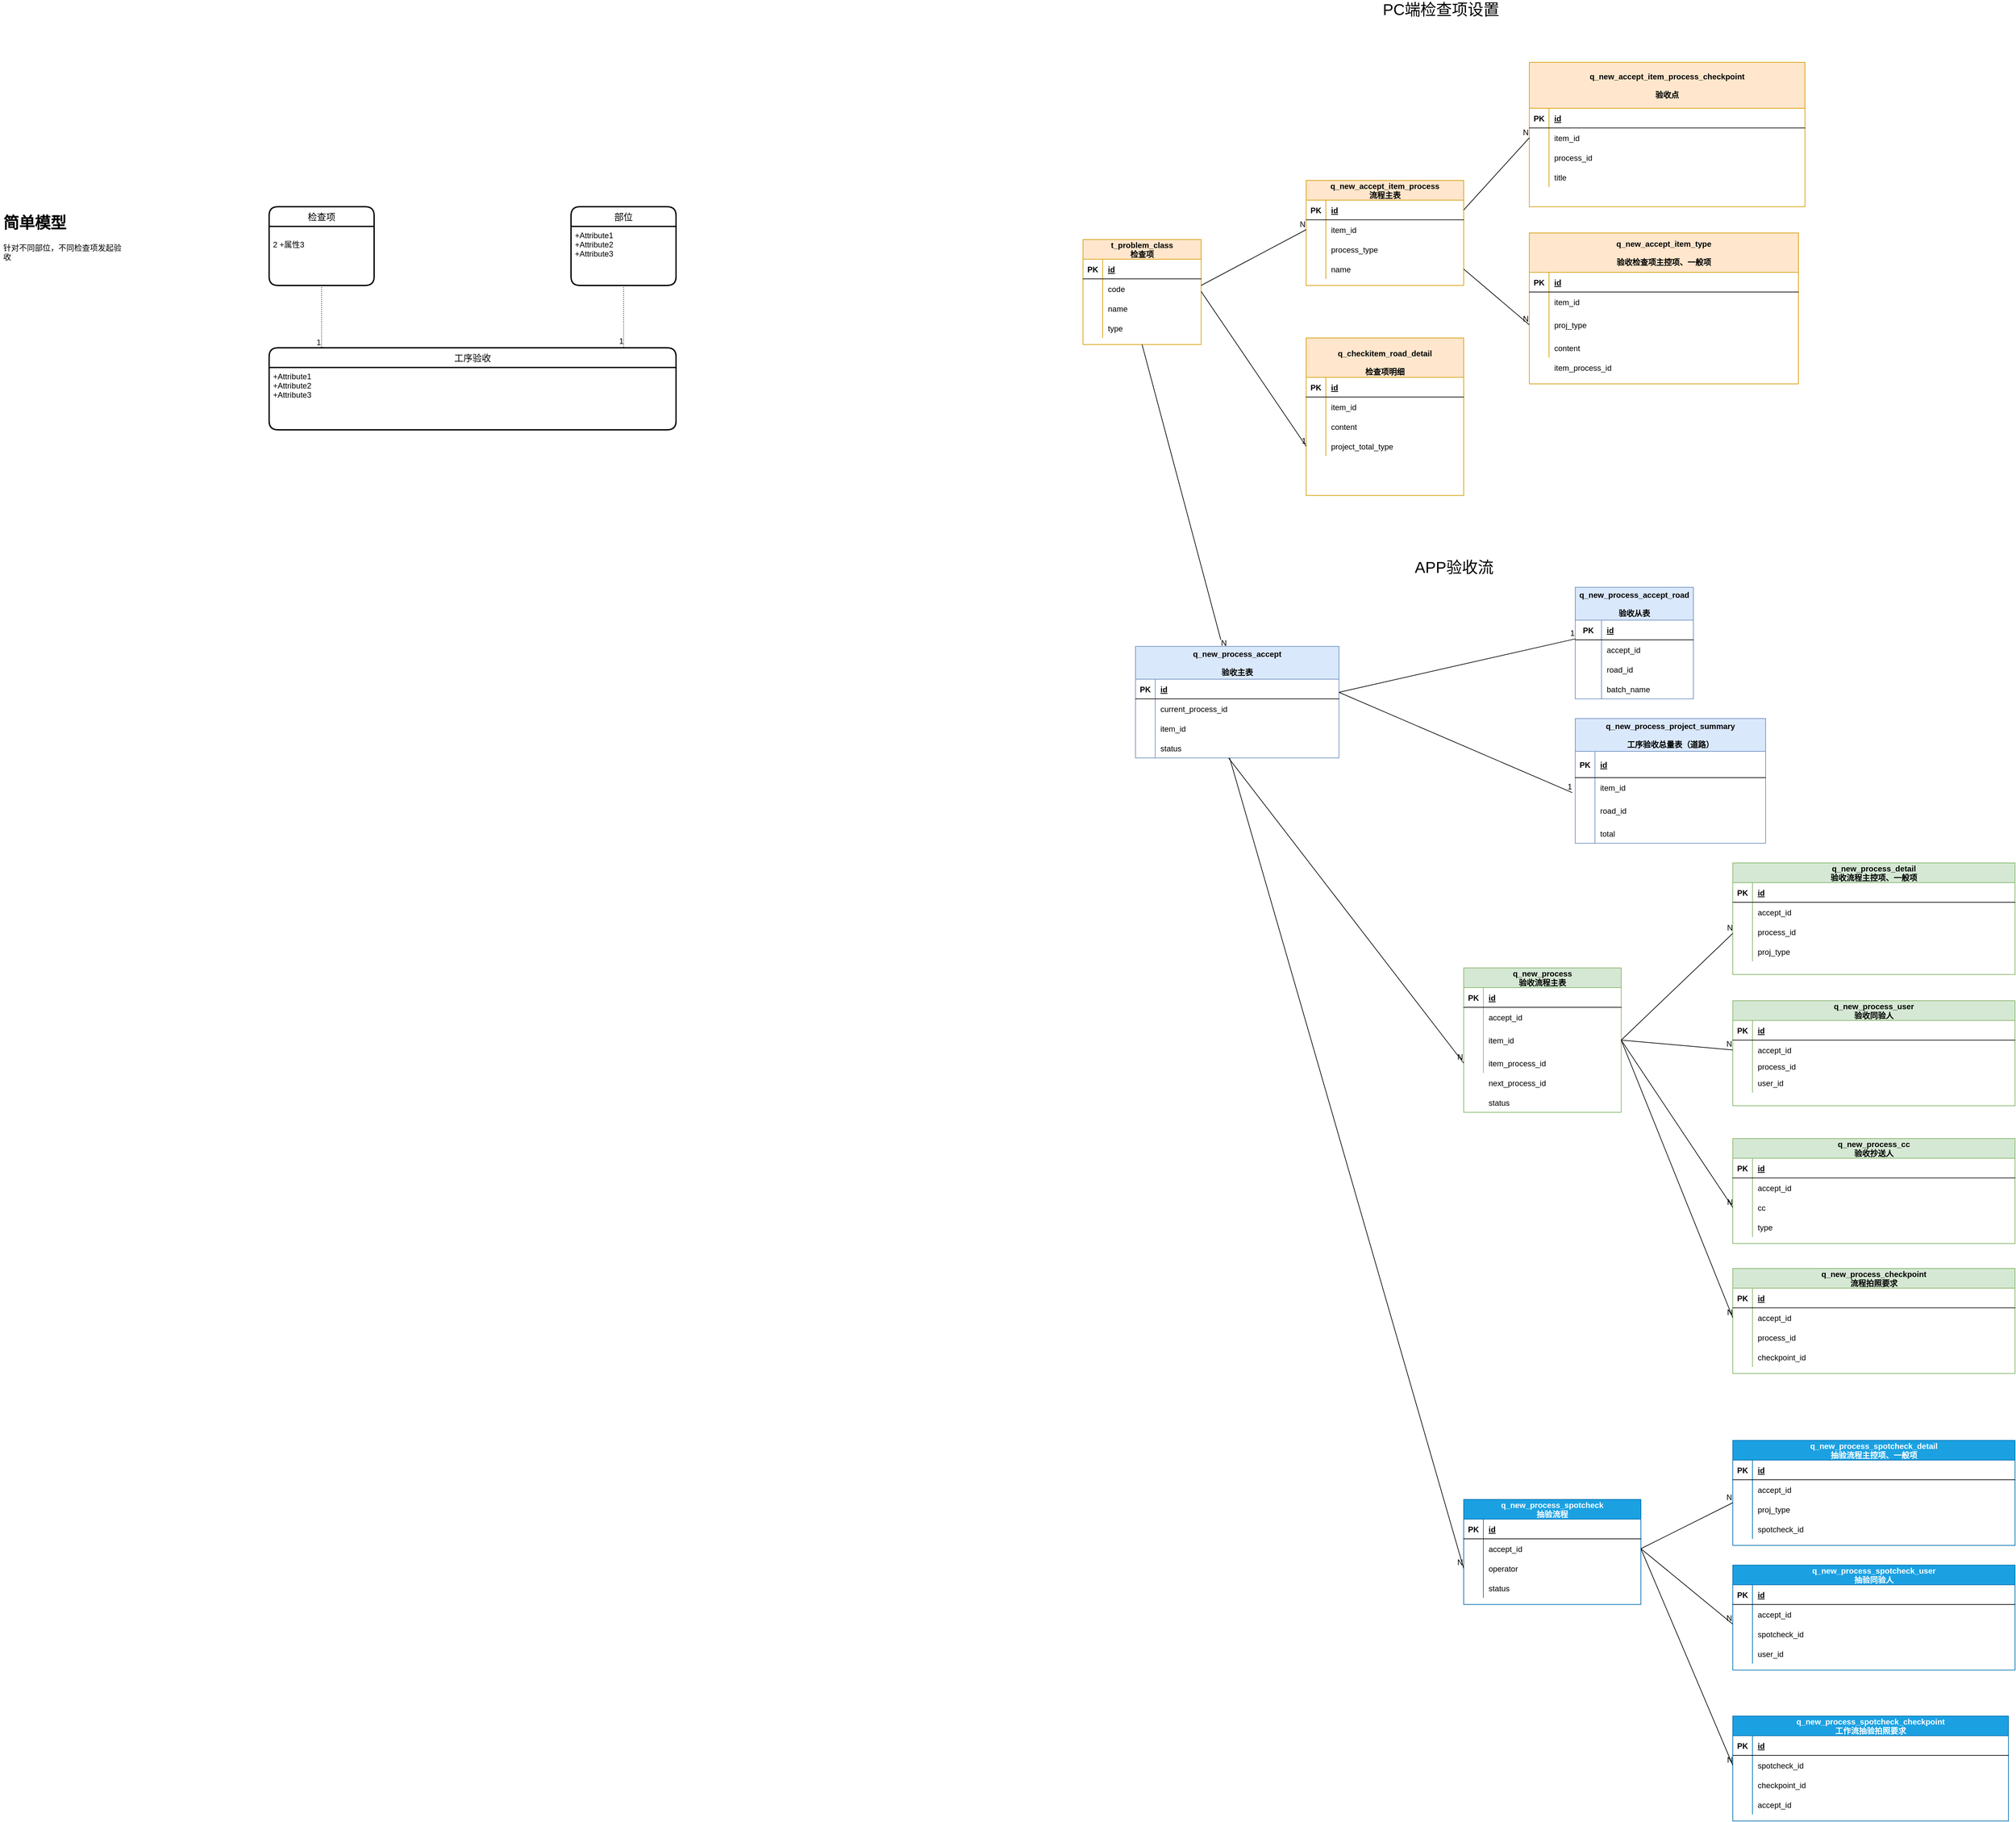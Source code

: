 <mxfile version="18.1.2" type="github">
  <diagram id="41Dxw_wFuoIoNIwgH1BK" name="Page-1">
    <mxGraphModel dx="3080" dy="794" grid="1" gridSize="10" guides="1" tooltips="1" connect="1" arrows="1" fold="1" page="1" pageScale="1" pageWidth="827" pageHeight="1169" math="0" shadow="0">
      <root>
        <mxCell id="0" />
        <mxCell id="1" parent="0" />
        <mxCell id="Ff8UZ40InLxcxf2Qord5-1" value="t_problem_class&#xa;检查项" style="shape=table;startSize=30;container=1;collapsible=1;childLayout=tableLayout;fixedRows=1;rowLines=0;fontStyle=1;align=center;resizeLast=1;fillColor=#ffe6cc;strokeColor=#d79b00;" parent="1" vertex="1">
          <mxGeometry x="100" y="610" width="180" height="160" as="geometry" />
        </mxCell>
        <mxCell id="Ff8UZ40InLxcxf2Qord5-2" value="" style="shape=partialRectangle;collapsible=0;dropTarget=0;pointerEvents=0;fillColor=none;top=0;left=0;bottom=1;right=0;points=[[0,0.5],[1,0.5]];portConstraint=eastwest;" parent="Ff8UZ40InLxcxf2Qord5-1" vertex="1">
          <mxGeometry y="30" width="180" height="30" as="geometry" />
        </mxCell>
        <mxCell id="Ff8UZ40InLxcxf2Qord5-3" value="PK" style="shape=partialRectangle;connectable=0;fillColor=none;top=0;left=0;bottom=0;right=0;fontStyle=1;overflow=hidden;" parent="Ff8UZ40InLxcxf2Qord5-2" vertex="1">
          <mxGeometry width="30" height="30" as="geometry">
            <mxRectangle width="30" height="30" as="alternateBounds" />
          </mxGeometry>
        </mxCell>
        <mxCell id="Ff8UZ40InLxcxf2Qord5-4" value="id" style="shape=partialRectangle;connectable=0;fillColor=none;top=0;left=0;bottom=0;right=0;align=left;spacingLeft=6;fontStyle=5;overflow=hidden;" parent="Ff8UZ40InLxcxf2Qord5-2" vertex="1">
          <mxGeometry x="30" width="150" height="30" as="geometry">
            <mxRectangle width="150" height="30" as="alternateBounds" />
          </mxGeometry>
        </mxCell>
        <mxCell id="Ff8UZ40InLxcxf2Qord5-5" value="" style="shape=partialRectangle;collapsible=0;dropTarget=0;pointerEvents=0;fillColor=none;top=0;left=0;bottom=0;right=0;points=[[0,0.5],[1,0.5]];portConstraint=eastwest;" parent="Ff8UZ40InLxcxf2Qord5-1" vertex="1">
          <mxGeometry y="60" width="180" height="30" as="geometry" />
        </mxCell>
        <mxCell id="Ff8UZ40InLxcxf2Qord5-6" value="" style="shape=partialRectangle;connectable=0;fillColor=none;top=0;left=0;bottom=0;right=0;editable=1;overflow=hidden;" parent="Ff8UZ40InLxcxf2Qord5-5" vertex="1">
          <mxGeometry width="30" height="30" as="geometry">
            <mxRectangle width="30" height="30" as="alternateBounds" />
          </mxGeometry>
        </mxCell>
        <mxCell id="Ff8UZ40InLxcxf2Qord5-7" value="code" style="shape=partialRectangle;connectable=0;fillColor=none;top=0;left=0;bottom=0;right=0;align=left;spacingLeft=6;overflow=hidden;" parent="Ff8UZ40InLxcxf2Qord5-5" vertex="1">
          <mxGeometry x="30" width="150" height="30" as="geometry">
            <mxRectangle width="150" height="30" as="alternateBounds" />
          </mxGeometry>
        </mxCell>
        <mxCell id="Ff8UZ40InLxcxf2Qord5-8" value="" style="shape=partialRectangle;collapsible=0;dropTarget=0;pointerEvents=0;fillColor=none;top=0;left=0;bottom=0;right=0;points=[[0,0.5],[1,0.5]];portConstraint=eastwest;" parent="Ff8UZ40InLxcxf2Qord5-1" vertex="1">
          <mxGeometry y="90" width="180" height="30" as="geometry" />
        </mxCell>
        <mxCell id="Ff8UZ40InLxcxf2Qord5-9" value="" style="shape=partialRectangle;connectable=0;fillColor=none;top=0;left=0;bottom=0;right=0;editable=1;overflow=hidden;" parent="Ff8UZ40InLxcxf2Qord5-8" vertex="1">
          <mxGeometry width="30" height="30" as="geometry">
            <mxRectangle width="30" height="30" as="alternateBounds" />
          </mxGeometry>
        </mxCell>
        <mxCell id="Ff8UZ40InLxcxf2Qord5-10" value="name" style="shape=partialRectangle;connectable=0;fillColor=none;top=0;left=0;bottom=0;right=0;align=left;spacingLeft=6;overflow=hidden;" parent="Ff8UZ40InLxcxf2Qord5-8" vertex="1">
          <mxGeometry x="30" width="150" height="30" as="geometry">
            <mxRectangle width="150" height="30" as="alternateBounds" />
          </mxGeometry>
        </mxCell>
        <mxCell id="Ff8UZ40InLxcxf2Qord5-11" value="" style="shape=partialRectangle;collapsible=0;dropTarget=0;pointerEvents=0;fillColor=none;top=0;left=0;bottom=0;right=0;points=[[0,0.5],[1,0.5]];portConstraint=eastwest;" parent="Ff8UZ40InLxcxf2Qord5-1" vertex="1">
          <mxGeometry y="120" width="180" height="30" as="geometry" />
        </mxCell>
        <mxCell id="Ff8UZ40InLxcxf2Qord5-12" value="" style="shape=partialRectangle;connectable=0;fillColor=none;top=0;left=0;bottom=0;right=0;editable=1;overflow=hidden;" parent="Ff8UZ40InLxcxf2Qord5-11" vertex="1">
          <mxGeometry width="30" height="30" as="geometry">
            <mxRectangle width="30" height="30" as="alternateBounds" />
          </mxGeometry>
        </mxCell>
        <mxCell id="Ff8UZ40InLxcxf2Qord5-13" value="type" style="shape=partialRectangle;connectable=0;fillColor=none;top=0;left=0;bottom=0;right=0;align=left;spacingLeft=6;overflow=hidden;" parent="Ff8UZ40InLxcxf2Qord5-11" vertex="1">
          <mxGeometry x="30" width="150" height="30" as="geometry">
            <mxRectangle width="150" height="30" as="alternateBounds" />
          </mxGeometry>
        </mxCell>
        <mxCell id="Ff8UZ40InLxcxf2Qord5-14" value="q_new_accept_item_process&#xa;流程主表" style="shape=table;startSize=30;container=1;collapsible=1;childLayout=tableLayout;fixedRows=1;rowLines=0;fontStyle=1;align=center;resizeLast=1;fillColor=#ffe6cc;strokeColor=#d79b00;" parent="1" vertex="1">
          <mxGeometry x="440" y="520" width="240" height="160" as="geometry" />
        </mxCell>
        <mxCell id="Ff8UZ40InLxcxf2Qord5-15" value="" style="shape=partialRectangle;collapsible=0;dropTarget=0;pointerEvents=0;fillColor=none;top=0;left=0;bottom=1;right=0;points=[[0,0.5],[1,0.5]];portConstraint=eastwest;" parent="Ff8UZ40InLxcxf2Qord5-14" vertex="1">
          <mxGeometry y="30" width="240" height="30" as="geometry" />
        </mxCell>
        <mxCell id="Ff8UZ40InLxcxf2Qord5-16" value="PK" style="shape=partialRectangle;connectable=0;fillColor=none;top=0;left=0;bottom=0;right=0;fontStyle=1;overflow=hidden;" parent="Ff8UZ40InLxcxf2Qord5-15" vertex="1">
          <mxGeometry width="30" height="30" as="geometry">
            <mxRectangle width="30" height="30" as="alternateBounds" />
          </mxGeometry>
        </mxCell>
        <mxCell id="Ff8UZ40InLxcxf2Qord5-17" value="id" style="shape=partialRectangle;connectable=0;fillColor=none;top=0;left=0;bottom=0;right=0;align=left;spacingLeft=6;fontStyle=5;overflow=hidden;" parent="Ff8UZ40InLxcxf2Qord5-15" vertex="1">
          <mxGeometry x="30" width="210" height="30" as="geometry">
            <mxRectangle width="210" height="30" as="alternateBounds" />
          </mxGeometry>
        </mxCell>
        <mxCell id="Ff8UZ40InLxcxf2Qord5-18" value="" style="shape=partialRectangle;collapsible=0;dropTarget=0;pointerEvents=0;fillColor=none;top=0;left=0;bottom=0;right=0;points=[[0,0.5],[1,0.5]];portConstraint=eastwest;" parent="Ff8UZ40InLxcxf2Qord5-14" vertex="1">
          <mxGeometry y="60" width="240" height="30" as="geometry" />
        </mxCell>
        <mxCell id="Ff8UZ40InLxcxf2Qord5-19" value="" style="shape=partialRectangle;connectable=0;fillColor=none;top=0;left=0;bottom=0;right=0;editable=1;overflow=hidden;" parent="Ff8UZ40InLxcxf2Qord5-18" vertex="1">
          <mxGeometry width="30" height="30" as="geometry">
            <mxRectangle width="30" height="30" as="alternateBounds" />
          </mxGeometry>
        </mxCell>
        <mxCell id="Ff8UZ40InLxcxf2Qord5-20" value="item_id" style="shape=partialRectangle;connectable=0;fillColor=none;top=0;left=0;bottom=0;right=0;align=left;spacingLeft=6;overflow=hidden;" parent="Ff8UZ40InLxcxf2Qord5-18" vertex="1">
          <mxGeometry x="30" width="210" height="30" as="geometry">
            <mxRectangle width="210" height="30" as="alternateBounds" />
          </mxGeometry>
        </mxCell>
        <mxCell id="Ff8UZ40InLxcxf2Qord5-21" value="" style="shape=partialRectangle;collapsible=0;dropTarget=0;pointerEvents=0;fillColor=none;top=0;left=0;bottom=0;right=0;points=[[0,0.5],[1,0.5]];portConstraint=eastwest;" parent="Ff8UZ40InLxcxf2Qord5-14" vertex="1">
          <mxGeometry y="90" width="240" height="30" as="geometry" />
        </mxCell>
        <mxCell id="Ff8UZ40InLxcxf2Qord5-22" value="" style="shape=partialRectangle;connectable=0;fillColor=none;top=0;left=0;bottom=0;right=0;editable=1;overflow=hidden;" parent="Ff8UZ40InLxcxf2Qord5-21" vertex="1">
          <mxGeometry width="30" height="30" as="geometry">
            <mxRectangle width="30" height="30" as="alternateBounds" />
          </mxGeometry>
        </mxCell>
        <mxCell id="Ff8UZ40InLxcxf2Qord5-23" value="process_type" style="shape=partialRectangle;connectable=0;fillColor=none;top=0;left=0;bottom=0;right=0;align=left;spacingLeft=6;overflow=hidden;" parent="Ff8UZ40InLxcxf2Qord5-21" vertex="1">
          <mxGeometry x="30" width="210" height="30" as="geometry">
            <mxRectangle width="210" height="30" as="alternateBounds" />
          </mxGeometry>
        </mxCell>
        <mxCell id="Ff8UZ40InLxcxf2Qord5-24" value="" style="shape=partialRectangle;collapsible=0;dropTarget=0;pointerEvents=0;fillColor=none;top=0;left=0;bottom=0;right=0;points=[[0,0.5],[1,0.5]];portConstraint=eastwest;" parent="Ff8UZ40InLxcxf2Qord5-14" vertex="1">
          <mxGeometry y="120" width="240" height="30" as="geometry" />
        </mxCell>
        <mxCell id="Ff8UZ40InLxcxf2Qord5-25" value="" style="shape=partialRectangle;connectable=0;fillColor=none;top=0;left=0;bottom=0;right=0;editable=1;overflow=hidden;" parent="Ff8UZ40InLxcxf2Qord5-24" vertex="1">
          <mxGeometry width="30" height="30" as="geometry">
            <mxRectangle width="30" height="30" as="alternateBounds" />
          </mxGeometry>
        </mxCell>
        <mxCell id="Ff8UZ40InLxcxf2Qord5-26" value="name" style="shape=partialRectangle;connectable=0;fillColor=none;top=0;left=0;bottom=0;right=0;align=left;spacingLeft=6;overflow=hidden;" parent="Ff8UZ40InLxcxf2Qord5-24" vertex="1">
          <mxGeometry x="30" width="210" height="30" as="geometry">
            <mxRectangle width="210" height="30" as="alternateBounds" />
          </mxGeometry>
        </mxCell>
        <mxCell id="Ff8UZ40InLxcxf2Qord5-27" value="q_new_accept_item_process_checkpoint&#xa;&#xa;验收点" style="shape=table;startSize=70;container=1;collapsible=1;childLayout=tableLayout;fixedRows=1;rowLines=0;fontStyle=1;align=center;resizeLast=1;fillColor=#ffe6cc;strokeColor=#d79b00;" parent="1" vertex="1">
          <mxGeometry x="780" y="340" width="420" height="220" as="geometry" />
        </mxCell>
        <mxCell id="Ff8UZ40InLxcxf2Qord5-28" value="" style="shape=partialRectangle;collapsible=0;dropTarget=0;pointerEvents=0;fillColor=none;top=0;left=0;bottom=1;right=0;points=[[0,0.5],[1,0.5]];portConstraint=eastwest;" parent="Ff8UZ40InLxcxf2Qord5-27" vertex="1">
          <mxGeometry y="70" width="420" height="30" as="geometry" />
        </mxCell>
        <mxCell id="Ff8UZ40InLxcxf2Qord5-29" value="PK" style="shape=partialRectangle;connectable=0;fillColor=none;top=0;left=0;bottom=0;right=0;fontStyle=1;overflow=hidden;" parent="Ff8UZ40InLxcxf2Qord5-28" vertex="1">
          <mxGeometry width="30" height="30" as="geometry">
            <mxRectangle width="30" height="30" as="alternateBounds" />
          </mxGeometry>
        </mxCell>
        <mxCell id="Ff8UZ40InLxcxf2Qord5-30" value="id" style="shape=partialRectangle;connectable=0;fillColor=none;top=0;left=0;bottom=0;right=0;align=left;spacingLeft=6;fontStyle=5;overflow=hidden;" parent="Ff8UZ40InLxcxf2Qord5-28" vertex="1">
          <mxGeometry x="30" width="390" height="30" as="geometry">
            <mxRectangle width="390" height="30" as="alternateBounds" />
          </mxGeometry>
        </mxCell>
        <mxCell id="Ff8UZ40InLxcxf2Qord5-31" value="" style="shape=partialRectangle;collapsible=0;dropTarget=0;pointerEvents=0;fillColor=none;top=0;left=0;bottom=0;right=0;points=[[0,0.5],[1,0.5]];portConstraint=eastwest;" parent="Ff8UZ40InLxcxf2Qord5-27" vertex="1">
          <mxGeometry y="100" width="420" height="30" as="geometry" />
        </mxCell>
        <mxCell id="Ff8UZ40InLxcxf2Qord5-32" value="" style="shape=partialRectangle;connectable=0;fillColor=none;top=0;left=0;bottom=0;right=0;editable=1;overflow=hidden;" parent="Ff8UZ40InLxcxf2Qord5-31" vertex="1">
          <mxGeometry width="30" height="30" as="geometry">
            <mxRectangle width="30" height="30" as="alternateBounds" />
          </mxGeometry>
        </mxCell>
        <mxCell id="Ff8UZ40InLxcxf2Qord5-33" value="item_id" style="shape=partialRectangle;connectable=0;fillColor=none;top=0;left=0;bottom=0;right=0;align=left;spacingLeft=6;overflow=hidden;" parent="Ff8UZ40InLxcxf2Qord5-31" vertex="1">
          <mxGeometry x="30" width="390" height="30" as="geometry">
            <mxRectangle width="390" height="30" as="alternateBounds" />
          </mxGeometry>
        </mxCell>
        <mxCell id="Ff8UZ40InLxcxf2Qord5-34" value="" style="shape=partialRectangle;collapsible=0;dropTarget=0;pointerEvents=0;fillColor=none;top=0;left=0;bottom=0;right=0;points=[[0,0.5],[1,0.5]];portConstraint=eastwest;" parent="Ff8UZ40InLxcxf2Qord5-27" vertex="1">
          <mxGeometry y="130" width="420" height="30" as="geometry" />
        </mxCell>
        <mxCell id="Ff8UZ40InLxcxf2Qord5-35" value="" style="shape=partialRectangle;connectable=0;fillColor=none;top=0;left=0;bottom=0;right=0;editable=1;overflow=hidden;" parent="Ff8UZ40InLxcxf2Qord5-34" vertex="1">
          <mxGeometry width="30" height="30" as="geometry">
            <mxRectangle width="30" height="30" as="alternateBounds" />
          </mxGeometry>
        </mxCell>
        <mxCell id="Ff8UZ40InLxcxf2Qord5-36" value="process_id" style="shape=partialRectangle;connectable=0;fillColor=none;top=0;left=0;bottom=0;right=0;align=left;spacingLeft=6;overflow=hidden;" parent="Ff8UZ40InLxcxf2Qord5-34" vertex="1">
          <mxGeometry x="30" width="390" height="30" as="geometry">
            <mxRectangle width="390" height="30" as="alternateBounds" />
          </mxGeometry>
        </mxCell>
        <mxCell id="Ff8UZ40InLxcxf2Qord5-37" value="" style="shape=partialRectangle;collapsible=0;dropTarget=0;pointerEvents=0;fillColor=none;top=0;left=0;bottom=0;right=0;points=[[0,0.5],[1,0.5]];portConstraint=eastwest;" parent="Ff8UZ40InLxcxf2Qord5-27" vertex="1">
          <mxGeometry y="160" width="420" height="30" as="geometry" />
        </mxCell>
        <mxCell id="Ff8UZ40InLxcxf2Qord5-38" value="" style="shape=partialRectangle;connectable=0;fillColor=none;top=0;left=0;bottom=0;right=0;editable=1;overflow=hidden;" parent="Ff8UZ40InLxcxf2Qord5-37" vertex="1">
          <mxGeometry width="30" height="30" as="geometry">
            <mxRectangle width="30" height="30" as="alternateBounds" />
          </mxGeometry>
        </mxCell>
        <mxCell id="Ff8UZ40InLxcxf2Qord5-39" value="title" style="shape=partialRectangle;connectable=0;fillColor=none;top=0;left=0;bottom=0;right=0;align=left;spacingLeft=6;overflow=hidden;" parent="Ff8UZ40InLxcxf2Qord5-37" vertex="1">
          <mxGeometry x="30" width="390" height="30" as="geometry">
            <mxRectangle width="390" height="30" as="alternateBounds" />
          </mxGeometry>
        </mxCell>
        <mxCell id="Ff8UZ40InLxcxf2Qord5-40" value="q_new_accept_item_type&#xa;&#xa;验收检查项主控项、一般项" style="shape=table;startSize=60;container=1;collapsible=1;childLayout=tableLayout;fixedRows=1;rowLines=0;fontStyle=1;align=center;resizeLast=1;fillColor=#ffe6cc;strokeColor=#d79b00;" parent="1" vertex="1">
          <mxGeometry x="780" y="600" width="410" height="230" as="geometry" />
        </mxCell>
        <mxCell id="Ff8UZ40InLxcxf2Qord5-41" value="" style="shape=partialRectangle;collapsible=0;dropTarget=0;pointerEvents=0;fillColor=none;top=0;left=0;bottom=1;right=0;points=[[0,0.5],[1,0.5]];portConstraint=eastwest;" parent="Ff8UZ40InLxcxf2Qord5-40" vertex="1">
          <mxGeometry y="60" width="410" height="30" as="geometry" />
        </mxCell>
        <mxCell id="Ff8UZ40InLxcxf2Qord5-42" value="PK" style="shape=partialRectangle;connectable=0;fillColor=none;top=0;left=0;bottom=0;right=0;fontStyle=1;overflow=hidden;" parent="Ff8UZ40InLxcxf2Qord5-41" vertex="1">
          <mxGeometry width="30" height="30" as="geometry">
            <mxRectangle width="30" height="30" as="alternateBounds" />
          </mxGeometry>
        </mxCell>
        <mxCell id="Ff8UZ40InLxcxf2Qord5-43" value="id" style="shape=partialRectangle;connectable=0;fillColor=none;top=0;left=0;bottom=0;right=0;align=left;spacingLeft=6;fontStyle=5;overflow=hidden;" parent="Ff8UZ40InLxcxf2Qord5-41" vertex="1">
          <mxGeometry x="30" width="380" height="30" as="geometry">
            <mxRectangle width="380" height="30" as="alternateBounds" />
          </mxGeometry>
        </mxCell>
        <mxCell id="Ff8UZ40InLxcxf2Qord5-44" value="" style="shape=partialRectangle;collapsible=0;dropTarget=0;pointerEvents=0;fillColor=none;top=0;left=0;bottom=0;right=0;points=[[0,0.5],[1,0.5]];portConstraint=eastwest;" parent="Ff8UZ40InLxcxf2Qord5-40" vertex="1">
          <mxGeometry y="90" width="410" height="30" as="geometry" />
        </mxCell>
        <mxCell id="Ff8UZ40InLxcxf2Qord5-45" value="" style="shape=partialRectangle;connectable=0;fillColor=none;top=0;left=0;bottom=0;right=0;editable=1;overflow=hidden;" parent="Ff8UZ40InLxcxf2Qord5-44" vertex="1">
          <mxGeometry width="30" height="30" as="geometry">
            <mxRectangle width="30" height="30" as="alternateBounds" />
          </mxGeometry>
        </mxCell>
        <mxCell id="Ff8UZ40InLxcxf2Qord5-46" value="item_id" style="shape=partialRectangle;connectable=0;fillColor=none;top=0;left=0;bottom=0;right=0;align=left;spacingLeft=6;overflow=hidden;" parent="Ff8UZ40InLxcxf2Qord5-44" vertex="1">
          <mxGeometry x="30" width="380" height="30" as="geometry">
            <mxRectangle width="380" height="30" as="alternateBounds" />
          </mxGeometry>
        </mxCell>
        <mxCell id="Ff8UZ40InLxcxf2Qord5-47" value="" style="shape=partialRectangle;collapsible=0;dropTarget=0;pointerEvents=0;fillColor=none;top=0;left=0;bottom=0;right=0;points=[[0,0.5],[1,0.5]];portConstraint=eastwest;" parent="Ff8UZ40InLxcxf2Qord5-40" vertex="1">
          <mxGeometry y="120" width="410" height="40" as="geometry" />
        </mxCell>
        <mxCell id="Ff8UZ40InLxcxf2Qord5-48" value="" style="shape=partialRectangle;connectable=0;fillColor=none;top=0;left=0;bottom=0;right=0;editable=1;overflow=hidden;" parent="Ff8UZ40InLxcxf2Qord5-47" vertex="1">
          <mxGeometry width="30" height="40" as="geometry">
            <mxRectangle width="30" height="40" as="alternateBounds" />
          </mxGeometry>
        </mxCell>
        <mxCell id="Ff8UZ40InLxcxf2Qord5-49" value="proj_type" style="shape=partialRectangle;connectable=0;fillColor=none;top=0;left=0;bottom=0;right=0;align=left;spacingLeft=6;overflow=hidden;" parent="Ff8UZ40InLxcxf2Qord5-47" vertex="1">
          <mxGeometry x="30" width="380" height="40" as="geometry">
            <mxRectangle width="380" height="40" as="alternateBounds" />
          </mxGeometry>
        </mxCell>
        <mxCell id="Ff8UZ40InLxcxf2Qord5-50" value="" style="shape=partialRectangle;collapsible=0;dropTarget=0;pointerEvents=0;fillColor=none;top=0;left=0;bottom=0;right=0;points=[[0,0.5],[1,0.5]];portConstraint=eastwest;" parent="Ff8UZ40InLxcxf2Qord5-40" vertex="1">
          <mxGeometry y="160" width="410" height="30" as="geometry" />
        </mxCell>
        <mxCell id="Ff8UZ40InLxcxf2Qord5-51" value="" style="shape=partialRectangle;connectable=0;fillColor=none;top=0;left=0;bottom=0;right=0;editable=1;overflow=hidden;" parent="Ff8UZ40InLxcxf2Qord5-50" vertex="1">
          <mxGeometry width="30" height="30" as="geometry">
            <mxRectangle width="30" height="30" as="alternateBounds" />
          </mxGeometry>
        </mxCell>
        <mxCell id="Ff8UZ40InLxcxf2Qord5-52" value="content" style="shape=partialRectangle;connectable=0;fillColor=none;top=0;left=0;bottom=0;right=0;align=left;spacingLeft=6;overflow=hidden;" parent="Ff8UZ40InLxcxf2Qord5-50" vertex="1">
          <mxGeometry x="30" width="380" height="30" as="geometry">
            <mxRectangle width="380" height="30" as="alternateBounds" />
          </mxGeometry>
        </mxCell>
        <mxCell id="Ff8UZ40InLxcxf2Qord5-53" value="&#xa;&#xa;&#xa;q_checkitem_road_detail&#xa;&#xa;检查项明细&#xa;&#xa;" style="shape=table;startSize=60;container=1;collapsible=1;childLayout=tableLayout;fixedRows=1;rowLines=0;fontStyle=1;align=center;resizeLast=1;fillColor=#ffe6cc;strokeColor=#d79b00;" parent="1" vertex="1">
          <mxGeometry x="440" y="760" width="240" height="240" as="geometry" />
        </mxCell>
        <mxCell id="Ff8UZ40InLxcxf2Qord5-54" value="" style="shape=partialRectangle;collapsible=0;dropTarget=0;pointerEvents=0;fillColor=none;top=0;left=0;bottom=1;right=0;points=[[0,0.5],[1,0.5]];portConstraint=eastwest;" parent="Ff8UZ40InLxcxf2Qord5-53" vertex="1">
          <mxGeometry y="60" width="240" height="30" as="geometry" />
        </mxCell>
        <mxCell id="Ff8UZ40InLxcxf2Qord5-55" value="PK" style="shape=partialRectangle;connectable=0;fillColor=none;top=0;left=0;bottom=0;right=0;fontStyle=1;overflow=hidden;" parent="Ff8UZ40InLxcxf2Qord5-54" vertex="1">
          <mxGeometry width="30" height="30" as="geometry">
            <mxRectangle width="30" height="30" as="alternateBounds" />
          </mxGeometry>
        </mxCell>
        <mxCell id="Ff8UZ40InLxcxf2Qord5-56" value="id" style="shape=partialRectangle;connectable=0;fillColor=none;top=0;left=0;bottom=0;right=0;align=left;spacingLeft=6;fontStyle=5;overflow=hidden;" parent="Ff8UZ40InLxcxf2Qord5-54" vertex="1">
          <mxGeometry x="30" width="210" height="30" as="geometry">
            <mxRectangle width="210" height="30" as="alternateBounds" />
          </mxGeometry>
        </mxCell>
        <mxCell id="Ff8UZ40InLxcxf2Qord5-57" value="" style="shape=partialRectangle;collapsible=0;dropTarget=0;pointerEvents=0;fillColor=none;top=0;left=0;bottom=0;right=0;points=[[0,0.5],[1,0.5]];portConstraint=eastwest;" parent="Ff8UZ40InLxcxf2Qord5-53" vertex="1">
          <mxGeometry y="90" width="240" height="30" as="geometry" />
        </mxCell>
        <mxCell id="Ff8UZ40InLxcxf2Qord5-58" value="" style="shape=partialRectangle;connectable=0;fillColor=none;top=0;left=0;bottom=0;right=0;editable=1;overflow=hidden;" parent="Ff8UZ40InLxcxf2Qord5-57" vertex="1">
          <mxGeometry width="30" height="30" as="geometry">
            <mxRectangle width="30" height="30" as="alternateBounds" />
          </mxGeometry>
        </mxCell>
        <mxCell id="Ff8UZ40InLxcxf2Qord5-59" value="item_id" style="shape=partialRectangle;connectable=0;fillColor=none;top=0;left=0;bottom=0;right=0;align=left;spacingLeft=6;overflow=hidden;" parent="Ff8UZ40InLxcxf2Qord5-57" vertex="1">
          <mxGeometry x="30" width="210" height="30" as="geometry">
            <mxRectangle width="210" height="30" as="alternateBounds" />
          </mxGeometry>
        </mxCell>
        <mxCell id="Ff8UZ40InLxcxf2Qord5-60" value="" style="shape=partialRectangle;collapsible=0;dropTarget=0;pointerEvents=0;fillColor=none;top=0;left=0;bottom=0;right=0;points=[[0,0.5],[1,0.5]];portConstraint=eastwest;" parent="Ff8UZ40InLxcxf2Qord5-53" vertex="1">
          <mxGeometry y="120" width="240" height="30" as="geometry" />
        </mxCell>
        <mxCell id="Ff8UZ40InLxcxf2Qord5-61" value="" style="shape=partialRectangle;connectable=0;fillColor=none;top=0;left=0;bottom=0;right=0;editable=1;overflow=hidden;" parent="Ff8UZ40InLxcxf2Qord5-60" vertex="1">
          <mxGeometry width="30" height="30" as="geometry">
            <mxRectangle width="30" height="30" as="alternateBounds" />
          </mxGeometry>
        </mxCell>
        <mxCell id="Ff8UZ40InLxcxf2Qord5-62" value="content" style="shape=partialRectangle;connectable=0;fillColor=none;top=0;left=0;bottom=0;right=0;align=left;spacingLeft=6;overflow=hidden;" parent="Ff8UZ40InLxcxf2Qord5-60" vertex="1">
          <mxGeometry x="30" width="210" height="30" as="geometry">
            <mxRectangle width="210" height="30" as="alternateBounds" />
          </mxGeometry>
        </mxCell>
        <mxCell id="Ff8UZ40InLxcxf2Qord5-63" value="" style="shape=partialRectangle;collapsible=0;dropTarget=0;pointerEvents=0;fillColor=none;top=0;left=0;bottom=0;right=0;points=[[0,0.5],[1,0.5]];portConstraint=eastwest;" parent="Ff8UZ40InLxcxf2Qord5-53" vertex="1">
          <mxGeometry y="150" width="240" height="30" as="geometry" />
        </mxCell>
        <mxCell id="Ff8UZ40InLxcxf2Qord5-64" value="" style="shape=partialRectangle;connectable=0;fillColor=none;top=0;left=0;bottom=0;right=0;editable=1;overflow=hidden;" parent="Ff8UZ40InLxcxf2Qord5-63" vertex="1">
          <mxGeometry width="30" height="30" as="geometry">
            <mxRectangle width="30" height="30" as="alternateBounds" />
          </mxGeometry>
        </mxCell>
        <mxCell id="Ff8UZ40InLxcxf2Qord5-65" value="project_total_type" style="shape=partialRectangle;connectable=0;fillColor=none;top=0;left=0;bottom=0;right=0;align=left;spacingLeft=6;overflow=hidden;" parent="Ff8UZ40InLxcxf2Qord5-63" vertex="1">
          <mxGeometry x="30" width="210" height="30" as="geometry">
            <mxRectangle width="210" height="30" as="alternateBounds" />
          </mxGeometry>
        </mxCell>
        <mxCell id="Ff8UZ40InLxcxf2Qord5-66" value="item_process_id" style="shape=partialRectangle;connectable=0;fillColor=none;top=0;left=0;bottom=0;right=0;align=left;spacingLeft=6;overflow=hidden;" parent="1" vertex="1">
          <mxGeometry x="810" y="790" width="380" height="30" as="geometry">
            <mxRectangle width="380" height="30" as="alternateBounds" />
          </mxGeometry>
        </mxCell>
        <mxCell id="Ff8UZ40InLxcxf2Qord5-67" value="&lt;font style=&quot;font-size: 24px&quot;&gt;PC端检查项设置&lt;/font&gt;" style="text;html=1;align=center;verticalAlign=middle;resizable=0;points=[];autosize=1;strokeColor=none;fillColor=none;" parent="1" vertex="1">
          <mxGeometry x="550" y="250" width="190" height="20" as="geometry" />
        </mxCell>
        <mxCell id="Ff8UZ40InLxcxf2Qord5-68" value="q_new_process_accept&#xa;&#xa;验收主表" style="shape=table;startSize=50;container=1;collapsible=1;childLayout=tableLayout;fixedRows=1;rowLines=0;fontStyle=1;align=center;resizeLast=1;fontSize=12;fillColor=#dae8fc;strokeColor=#6c8ebf;" parent="1" vertex="1">
          <mxGeometry x="180" y="1230" width="310" height="170" as="geometry" />
        </mxCell>
        <mxCell id="Ff8UZ40InLxcxf2Qord5-69" value="" style="shape=partialRectangle;collapsible=0;dropTarget=0;pointerEvents=0;fillColor=none;top=0;left=0;bottom=1;right=0;points=[[0,0.5],[1,0.5]];portConstraint=eastwest;fontSize=12;" parent="Ff8UZ40InLxcxf2Qord5-68" vertex="1">
          <mxGeometry y="50" width="310" height="30" as="geometry" />
        </mxCell>
        <mxCell id="Ff8UZ40InLxcxf2Qord5-70" value="PK" style="shape=partialRectangle;connectable=0;fillColor=none;top=0;left=0;bottom=0;right=0;fontStyle=1;overflow=hidden;fontSize=12;" parent="Ff8UZ40InLxcxf2Qord5-69" vertex="1">
          <mxGeometry width="30" height="30" as="geometry">
            <mxRectangle width="30" height="30" as="alternateBounds" />
          </mxGeometry>
        </mxCell>
        <mxCell id="Ff8UZ40InLxcxf2Qord5-71" value="id" style="shape=partialRectangle;connectable=0;fillColor=none;top=0;left=0;bottom=0;right=0;align=left;spacingLeft=6;fontStyle=5;overflow=hidden;fontSize=12;" parent="Ff8UZ40InLxcxf2Qord5-69" vertex="1">
          <mxGeometry x="30" width="280" height="30" as="geometry">
            <mxRectangle width="280" height="30" as="alternateBounds" />
          </mxGeometry>
        </mxCell>
        <mxCell id="Ff8UZ40InLxcxf2Qord5-72" value="" style="shape=partialRectangle;collapsible=0;dropTarget=0;pointerEvents=0;fillColor=none;top=0;left=0;bottom=0;right=0;points=[[0,0.5],[1,0.5]];portConstraint=eastwest;fontSize=12;" parent="Ff8UZ40InLxcxf2Qord5-68" vertex="1">
          <mxGeometry y="80" width="310" height="30" as="geometry" />
        </mxCell>
        <mxCell id="Ff8UZ40InLxcxf2Qord5-73" value="" style="shape=partialRectangle;connectable=0;fillColor=none;top=0;left=0;bottom=0;right=0;editable=1;overflow=hidden;fontSize=12;" parent="Ff8UZ40InLxcxf2Qord5-72" vertex="1">
          <mxGeometry width="30" height="30" as="geometry">
            <mxRectangle width="30" height="30" as="alternateBounds" />
          </mxGeometry>
        </mxCell>
        <mxCell id="Ff8UZ40InLxcxf2Qord5-74" value="current_process_id" style="shape=partialRectangle;connectable=0;fillColor=none;top=0;left=0;bottom=0;right=0;align=left;spacingLeft=6;overflow=hidden;fontSize=12;" parent="Ff8UZ40InLxcxf2Qord5-72" vertex="1">
          <mxGeometry x="30" width="280" height="30" as="geometry">
            <mxRectangle width="280" height="30" as="alternateBounds" />
          </mxGeometry>
        </mxCell>
        <mxCell id="Ff8UZ40InLxcxf2Qord5-75" value="" style="shape=partialRectangle;collapsible=0;dropTarget=0;pointerEvents=0;fillColor=none;top=0;left=0;bottom=0;right=0;points=[[0,0.5],[1,0.5]];portConstraint=eastwest;fontSize=12;" parent="Ff8UZ40InLxcxf2Qord5-68" vertex="1">
          <mxGeometry y="110" width="310" height="30" as="geometry" />
        </mxCell>
        <mxCell id="Ff8UZ40InLxcxf2Qord5-76" value="" style="shape=partialRectangle;connectable=0;fillColor=none;top=0;left=0;bottom=0;right=0;editable=1;overflow=hidden;fontSize=12;" parent="Ff8UZ40InLxcxf2Qord5-75" vertex="1">
          <mxGeometry width="30" height="30" as="geometry">
            <mxRectangle width="30" height="30" as="alternateBounds" />
          </mxGeometry>
        </mxCell>
        <mxCell id="Ff8UZ40InLxcxf2Qord5-77" value="item_id" style="shape=partialRectangle;connectable=0;fillColor=none;top=0;left=0;bottom=0;right=0;align=left;spacingLeft=6;overflow=hidden;fontSize=12;" parent="Ff8UZ40InLxcxf2Qord5-75" vertex="1">
          <mxGeometry x="30" width="280" height="30" as="geometry">
            <mxRectangle width="280" height="30" as="alternateBounds" />
          </mxGeometry>
        </mxCell>
        <mxCell id="Ff8UZ40InLxcxf2Qord5-78" value="" style="shape=partialRectangle;collapsible=0;dropTarget=0;pointerEvents=0;fillColor=none;top=0;left=0;bottom=0;right=0;points=[[0,0.5],[1,0.5]];portConstraint=eastwest;fontSize=12;" parent="Ff8UZ40InLxcxf2Qord5-68" vertex="1">
          <mxGeometry y="140" width="310" height="30" as="geometry" />
        </mxCell>
        <mxCell id="Ff8UZ40InLxcxf2Qord5-79" value="" style="shape=partialRectangle;connectable=0;fillColor=none;top=0;left=0;bottom=0;right=0;editable=1;overflow=hidden;fontSize=12;" parent="Ff8UZ40InLxcxf2Qord5-78" vertex="1">
          <mxGeometry width="30" height="30" as="geometry">
            <mxRectangle width="30" height="30" as="alternateBounds" />
          </mxGeometry>
        </mxCell>
        <mxCell id="Ff8UZ40InLxcxf2Qord5-80" value="status" style="shape=partialRectangle;connectable=0;fillColor=none;top=0;left=0;bottom=0;right=0;align=left;spacingLeft=6;overflow=hidden;fontSize=12;" parent="Ff8UZ40InLxcxf2Qord5-78" vertex="1">
          <mxGeometry x="30" width="280" height="30" as="geometry">
            <mxRectangle width="280" height="30" as="alternateBounds" />
          </mxGeometry>
        </mxCell>
        <mxCell id="Ff8UZ40InLxcxf2Qord5-81" value="q_new_process_accept_road&#xa;&#xa;验收从表" style="shape=table;startSize=50;container=1;collapsible=1;childLayout=tableLayout;fixedRows=1;rowLines=0;fontStyle=1;align=center;resizeLast=1;fontSize=12;fillColor=#dae8fc;strokeColor=#6c8ebf;" parent="1" vertex="1">
          <mxGeometry x="850" y="1140" width="180" height="170" as="geometry" />
        </mxCell>
        <mxCell id="Ff8UZ40InLxcxf2Qord5-82" value="" style="shape=partialRectangle;collapsible=0;dropTarget=0;pointerEvents=0;fillColor=none;top=0;left=0;bottom=1;right=0;points=[[0,0.5],[1,0.5]];portConstraint=eastwest;fontSize=12;" parent="Ff8UZ40InLxcxf2Qord5-81" vertex="1">
          <mxGeometry y="50" width="180" height="30" as="geometry" />
        </mxCell>
        <mxCell id="Ff8UZ40InLxcxf2Qord5-83" value="PK" style="shape=partialRectangle;connectable=0;fillColor=none;top=0;left=0;bottom=0;right=0;fontStyle=1;overflow=hidden;fontSize=12;" parent="Ff8UZ40InLxcxf2Qord5-82" vertex="1">
          <mxGeometry width="40" height="30" as="geometry">
            <mxRectangle width="40" height="30" as="alternateBounds" />
          </mxGeometry>
        </mxCell>
        <mxCell id="Ff8UZ40InLxcxf2Qord5-84" value="id" style="shape=partialRectangle;connectable=0;fillColor=none;top=0;left=0;bottom=0;right=0;align=left;spacingLeft=6;fontStyle=5;overflow=hidden;fontSize=12;" parent="Ff8UZ40InLxcxf2Qord5-82" vertex="1">
          <mxGeometry x="40" width="140" height="30" as="geometry">
            <mxRectangle width="140" height="30" as="alternateBounds" />
          </mxGeometry>
        </mxCell>
        <mxCell id="Ff8UZ40InLxcxf2Qord5-85" value="" style="shape=partialRectangle;collapsible=0;dropTarget=0;pointerEvents=0;fillColor=none;top=0;left=0;bottom=0;right=0;points=[[0,0.5],[1,0.5]];portConstraint=eastwest;fontSize=12;" parent="Ff8UZ40InLxcxf2Qord5-81" vertex="1">
          <mxGeometry y="80" width="180" height="30" as="geometry" />
        </mxCell>
        <mxCell id="Ff8UZ40InLxcxf2Qord5-86" value="" style="shape=partialRectangle;connectable=0;fillColor=none;top=0;left=0;bottom=0;right=0;editable=1;overflow=hidden;fontSize=12;" parent="Ff8UZ40InLxcxf2Qord5-85" vertex="1">
          <mxGeometry width="40" height="30" as="geometry">
            <mxRectangle width="40" height="30" as="alternateBounds" />
          </mxGeometry>
        </mxCell>
        <mxCell id="Ff8UZ40InLxcxf2Qord5-87" value="accept_id" style="shape=partialRectangle;connectable=0;fillColor=none;top=0;left=0;bottom=0;right=0;align=left;spacingLeft=6;overflow=hidden;fontSize=12;" parent="Ff8UZ40InLxcxf2Qord5-85" vertex="1">
          <mxGeometry x="40" width="140" height="30" as="geometry">
            <mxRectangle width="140" height="30" as="alternateBounds" />
          </mxGeometry>
        </mxCell>
        <mxCell id="Ff8UZ40InLxcxf2Qord5-88" value="" style="shape=partialRectangle;collapsible=0;dropTarget=0;pointerEvents=0;fillColor=none;top=0;left=0;bottom=0;right=0;points=[[0,0.5],[1,0.5]];portConstraint=eastwest;fontSize=12;" parent="Ff8UZ40InLxcxf2Qord5-81" vertex="1">
          <mxGeometry y="110" width="180" height="30" as="geometry" />
        </mxCell>
        <mxCell id="Ff8UZ40InLxcxf2Qord5-89" value="" style="shape=partialRectangle;connectable=0;fillColor=none;top=0;left=0;bottom=0;right=0;editable=1;overflow=hidden;fontSize=12;" parent="Ff8UZ40InLxcxf2Qord5-88" vertex="1">
          <mxGeometry width="40" height="30" as="geometry">
            <mxRectangle width="40" height="30" as="alternateBounds" />
          </mxGeometry>
        </mxCell>
        <mxCell id="Ff8UZ40InLxcxf2Qord5-90" value="road_id" style="shape=partialRectangle;connectable=0;fillColor=none;top=0;left=0;bottom=0;right=0;align=left;spacingLeft=6;overflow=hidden;fontSize=12;" parent="Ff8UZ40InLxcxf2Qord5-88" vertex="1">
          <mxGeometry x="40" width="140" height="30" as="geometry">
            <mxRectangle width="140" height="30" as="alternateBounds" />
          </mxGeometry>
        </mxCell>
        <mxCell id="Ff8UZ40InLxcxf2Qord5-91" value="" style="shape=partialRectangle;collapsible=0;dropTarget=0;pointerEvents=0;fillColor=none;top=0;left=0;bottom=0;right=0;points=[[0,0.5],[1,0.5]];portConstraint=eastwest;fontSize=12;" parent="Ff8UZ40InLxcxf2Qord5-81" vertex="1">
          <mxGeometry y="140" width="180" height="30" as="geometry" />
        </mxCell>
        <mxCell id="Ff8UZ40InLxcxf2Qord5-92" value="" style="shape=partialRectangle;connectable=0;fillColor=none;top=0;left=0;bottom=0;right=0;editable=1;overflow=hidden;fontSize=12;" parent="Ff8UZ40InLxcxf2Qord5-91" vertex="1">
          <mxGeometry width="40" height="30" as="geometry">
            <mxRectangle width="40" height="30" as="alternateBounds" />
          </mxGeometry>
        </mxCell>
        <mxCell id="Ff8UZ40InLxcxf2Qord5-93" value="batch_name" style="shape=partialRectangle;connectable=0;fillColor=none;top=0;left=0;bottom=0;right=0;align=left;spacingLeft=6;overflow=hidden;fontSize=12;" parent="Ff8UZ40InLxcxf2Qord5-91" vertex="1">
          <mxGeometry x="40" width="140" height="30" as="geometry">
            <mxRectangle width="140" height="30" as="alternateBounds" />
          </mxGeometry>
        </mxCell>
        <mxCell id="Ff8UZ40InLxcxf2Qord5-94" value="q_new_process_project_summary&#xa;&#xa;工序验收总量表（道路）" style="shape=table;startSize=50;container=1;collapsible=1;childLayout=tableLayout;fixedRows=1;rowLines=0;fontStyle=1;align=center;resizeLast=1;fontSize=12;fillColor=#dae8fc;strokeColor=#6c8ebf;" parent="1" vertex="1">
          <mxGeometry x="850" y="1340" width="290" height="190" as="geometry" />
        </mxCell>
        <mxCell id="Ff8UZ40InLxcxf2Qord5-95" value="" style="shape=partialRectangle;collapsible=0;dropTarget=0;pointerEvents=0;fillColor=none;top=0;left=0;bottom=1;right=0;points=[[0,0.5],[1,0.5]];portConstraint=eastwest;fontSize=12;" parent="Ff8UZ40InLxcxf2Qord5-94" vertex="1">
          <mxGeometry y="50" width="290" height="40" as="geometry" />
        </mxCell>
        <mxCell id="Ff8UZ40InLxcxf2Qord5-96" value="PK" style="shape=partialRectangle;connectable=0;fillColor=none;top=0;left=0;bottom=0;right=0;fontStyle=1;overflow=hidden;fontSize=12;" parent="Ff8UZ40InLxcxf2Qord5-95" vertex="1">
          <mxGeometry width="30" height="40" as="geometry">
            <mxRectangle width="30" height="40" as="alternateBounds" />
          </mxGeometry>
        </mxCell>
        <mxCell id="Ff8UZ40InLxcxf2Qord5-97" value="id" style="shape=partialRectangle;connectable=0;fillColor=none;top=0;left=0;bottom=0;right=0;align=left;spacingLeft=6;fontStyle=5;overflow=hidden;fontSize=12;" parent="Ff8UZ40InLxcxf2Qord5-95" vertex="1">
          <mxGeometry x="30" width="260" height="40" as="geometry">
            <mxRectangle width="260" height="40" as="alternateBounds" />
          </mxGeometry>
        </mxCell>
        <mxCell id="Ff8UZ40InLxcxf2Qord5-98" value="" style="shape=partialRectangle;collapsible=0;dropTarget=0;pointerEvents=0;fillColor=none;top=0;left=0;bottom=0;right=0;points=[[0,0.5],[1,0.5]];portConstraint=eastwest;fontSize=12;" parent="Ff8UZ40InLxcxf2Qord5-94" vertex="1">
          <mxGeometry y="90" width="290" height="30" as="geometry" />
        </mxCell>
        <mxCell id="Ff8UZ40InLxcxf2Qord5-99" value="" style="shape=partialRectangle;connectable=0;fillColor=none;top=0;left=0;bottom=0;right=0;editable=1;overflow=hidden;fontSize=12;" parent="Ff8UZ40InLxcxf2Qord5-98" vertex="1">
          <mxGeometry width="30" height="30" as="geometry">
            <mxRectangle width="30" height="30" as="alternateBounds" />
          </mxGeometry>
        </mxCell>
        <mxCell id="Ff8UZ40InLxcxf2Qord5-100" value="item_id" style="shape=partialRectangle;connectable=0;fillColor=none;top=0;left=0;bottom=0;right=0;align=left;spacingLeft=6;overflow=hidden;fontSize=12;" parent="Ff8UZ40InLxcxf2Qord5-98" vertex="1">
          <mxGeometry x="30" width="260" height="30" as="geometry">
            <mxRectangle width="260" height="30" as="alternateBounds" />
          </mxGeometry>
        </mxCell>
        <mxCell id="Ff8UZ40InLxcxf2Qord5-101" value="" style="shape=partialRectangle;collapsible=0;dropTarget=0;pointerEvents=0;fillColor=none;top=0;left=0;bottom=0;right=0;points=[[0,0.5],[1,0.5]];portConstraint=eastwest;fontSize=12;" parent="Ff8UZ40InLxcxf2Qord5-94" vertex="1">
          <mxGeometry y="120" width="290" height="40" as="geometry" />
        </mxCell>
        <mxCell id="Ff8UZ40InLxcxf2Qord5-102" value="" style="shape=partialRectangle;connectable=0;fillColor=none;top=0;left=0;bottom=0;right=0;editable=1;overflow=hidden;fontSize=12;" parent="Ff8UZ40InLxcxf2Qord5-101" vertex="1">
          <mxGeometry width="30" height="40" as="geometry">
            <mxRectangle width="30" height="40" as="alternateBounds" />
          </mxGeometry>
        </mxCell>
        <mxCell id="Ff8UZ40InLxcxf2Qord5-103" value="road_id" style="shape=partialRectangle;connectable=0;fillColor=none;top=0;left=0;bottom=0;right=0;align=left;spacingLeft=6;overflow=hidden;fontSize=12;" parent="Ff8UZ40InLxcxf2Qord5-101" vertex="1">
          <mxGeometry x="30" width="260" height="40" as="geometry">
            <mxRectangle width="260" height="40" as="alternateBounds" />
          </mxGeometry>
        </mxCell>
        <mxCell id="Ff8UZ40InLxcxf2Qord5-104" value="" style="shape=partialRectangle;collapsible=0;dropTarget=0;pointerEvents=0;fillColor=none;top=0;left=0;bottom=0;right=0;points=[[0,0.5],[1,0.5]];portConstraint=eastwest;fontSize=12;" parent="Ff8UZ40InLxcxf2Qord5-94" vertex="1">
          <mxGeometry y="160" width="290" height="30" as="geometry" />
        </mxCell>
        <mxCell id="Ff8UZ40InLxcxf2Qord5-105" value="" style="shape=partialRectangle;connectable=0;fillColor=none;top=0;left=0;bottom=0;right=0;editable=1;overflow=hidden;fontSize=12;" parent="Ff8UZ40InLxcxf2Qord5-104" vertex="1">
          <mxGeometry width="30" height="30" as="geometry">
            <mxRectangle width="30" height="30" as="alternateBounds" />
          </mxGeometry>
        </mxCell>
        <mxCell id="Ff8UZ40InLxcxf2Qord5-106" value="total" style="shape=partialRectangle;connectable=0;fillColor=none;top=0;left=0;bottom=0;right=0;align=left;spacingLeft=6;overflow=hidden;fontSize=12;" parent="Ff8UZ40InLxcxf2Qord5-104" vertex="1">
          <mxGeometry x="30" width="260" height="30" as="geometry">
            <mxRectangle width="260" height="30" as="alternateBounds" />
          </mxGeometry>
        </mxCell>
        <mxCell id="Ff8UZ40InLxcxf2Qord5-107" value="q_new_process&#xa;验收流程主表" style="shape=table;startSize=30;container=1;collapsible=1;childLayout=tableLayout;fixedRows=1;rowLines=0;fontStyle=1;align=center;resizeLast=1;fillColor=#d5e8d4;strokeColor=#82b366;" parent="1" vertex="1">
          <mxGeometry x="680" y="1720" width="240" height="220" as="geometry" />
        </mxCell>
        <mxCell id="Ff8UZ40InLxcxf2Qord5-108" value="" style="shape=tableRow;horizontal=0;startSize=0;swimlaneHead=0;swimlaneBody=0;fillColor=none;collapsible=0;dropTarget=0;points=[[0,0.5],[1,0.5]];portConstraint=eastwest;top=0;left=0;right=0;bottom=1;" parent="Ff8UZ40InLxcxf2Qord5-107" vertex="1">
          <mxGeometry y="30" width="240" height="30" as="geometry" />
        </mxCell>
        <mxCell id="Ff8UZ40InLxcxf2Qord5-109" value="PK" style="shape=partialRectangle;connectable=0;fillColor=none;top=0;left=0;bottom=0;right=0;fontStyle=1;overflow=hidden;" parent="Ff8UZ40InLxcxf2Qord5-108" vertex="1">
          <mxGeometry width="30" height="30" as="geometry">
            <mxRectangle width="30" height="30" as="alternateBounds" />
          </mxGeometry>
        </mxCell>
        <mxCell id="Ff8UZ40InLxcxf2Qord5-110" value="id" style="shape=partialRectangle;connectable=0;fillColor=none;top=0;left=0;bottom=0;right=0;align=left;spacingLeft=6;fontStyle=5;overflow=hidden;" parent="Ff8UZ40InLxcxf2Qord5-108" vertex="1">
          <mxGeometry x="30" width="210" height="30" as="geometry">
            <mxRectangle width="210" height="30" as="alternateBounds" />
          </mxGeometry>
        </mxCell>
        <mxCell id="Ff8UZ40InLxcxf2Qord5-111" value="" style="shape=tableRow;horizontal=0;startSize=0;swimlaneHead=0;swimlaneBody=0;fillColor=none;collapsible=0;dropTarget=0;points=[[0,0.5],[1,0.5]];portConstraint=eastwest;top=0;left=0;right=0;bottom=0;" parent="Ff8UZ40InLxcxf2Qord5-107" vertex="1">
          <mxGeometry y="60" width="240" height="30" as="geometry" />
        </mxCell>
        <mxCell id="Ff8UZ40InLxcxf2Qord5-112" value="" style="shape=partialRectangle;connectable=0;fillColor=none;top=0;left=0;bottom=0;right=0;editable=1;overflow=hidden;" parent="Ff8UZ40InLxcxf2Qord5-111" vertex="1">
          <mxGeometry width="30" height="30" as="geometry">
            <mxRectangle width="30" height="30" as="alternateBounds" />
          </mxGeometry>
        </mxCell>
        <mxCell id="Ff8UZ40InLxcxf2Qord5-113" value="accept_id" style="shape=partialRectangle;connectable=0;fillColor=none;top=0;left=0;bottom=0;right=0;align=left;spacingLeft=6;overflow=hidden;" parent="Ff8UZ40InLxcxf2Qord5-111" vertex="1">
          <mxGeometry x="30" width="210" height="30" as="geometry">
            <mxRectangle width="210" height="30" as="alternateBounds" />
          </mxGeometry>
        </mxCell>
        <mxCell id="Ff8UZ40InLxcxf2Qord5-114" value="" style="shape=tableRow;horizontal=0;startSize=0;swimlaneHead=0;swimlaneBody=0;fillColor=none;collapsible=0;dropTarget=0;points=[[0,0.5],[1,0.5]];portConstraint=eastwest;top=0;left=0;right=0;bottom=0;" parent="Ff8UZ40InLxcxf2Qord5-107" vertex="1">
          <mxGeometry y="90" width="240" height="40" as="geometry" />
        </mxCell>
        <mxCell id="Ff8UZ40InLxcxf2Qord5-115" value="" style="shape=partialRectangle;connectable=0;fillColor=none;top=0;left=0;bottom=0;right=0;editable=1;overflow=hidden;" parent="Ff8UZ40InLxcxf2Qord5-114" vertex="1">
          <mxGeometry width="30" height="40" as="geometry">
            <mxRectangle width="30" height="40" as="alternateBounds" />
          </mxGeometry>
        </mxCell>
        <mxCell id="Ff8UZ40InLxcxf2Qord5-116" value="item_id" style="shape=partialRectangle;connectable=0;fillColor=none;top=0;left=0;bottom=0;right=0;align=left;spacingLeft=6;overflow=hidden;" parent="Ff8UZ40InLxcxf2Qord5-114" vertex="1">
          <mxGeometry x="30" width="210" height="40" as="geometry">
            <mxRectangle width="210" height="40" as="alternateBounds" />
          </mxGeometry>
        </mxCell>
        <mxCell id="Ff8UZ40InLxcxf2Qord5-117" value="" style="shape=tableRow;horizontal=0;startSize=0;swimlaneHead=0;swimlaneBody=0;fillColor=none;collapsible=0;dropTarget=0;points=[[0,0.5],[1,0.5]];portConstraint=eastwest;top=0;left=0;right=0;bottom=0;" parent="Ff8UZ40InLxcxf2Qord5-107" vertex="1">
          <mxGeometry y="130" width="240" height="30" as="geometry" />
        </mxCell>
        <mxCell id="Ff8UZ40InLxcxf2Qord5-118" value="" style="shape=partialRectangle;connectable=0;fillColor=none;top=0;left=0;bottom=0;right=0;editable=1;overflow=hidden;" parent="Ff8UZ40InLxcxf2Qord5-117" vertex="1">
          <mxGeometry width="30" height="30" as="geometry">
            <mxRectangle width="30" height="30" as="alternateBounds" />
          </mxGeometry>
        </mxCell>
        <mxCell id="Ff8UZ40InLxcxf2Qord5-119" value="item_process_id" style="shape=partialRectangle;connectable=0;fillColor=none;top=0;left=0;bottom=0;right=0;align=left;spacingLeft=6;overflow=hidden;" parent="Ff8UZ40InLxcxf2Qord5-117" vertex="1">
          <mxGeometry x="30" width="210" height="30" as="geometry">
            <mxRectangle width="210" height="30" as="alternateBounds" />
          </mxGeometry>
        </mxCell>
        <mxCell id="Ff8UZ40InLxcxf2Qord5-120" value="q_new_process_detail&#xa;验收流程主控项、一般项" style="shape=table;startSize=30;container=1;collapsible=1;childLayout=tableLayout;fixedRows=1;rowLines=0;fontStyle=1;align=center;resizeLast=1;fillColor=#d5e8d4;strokeColor=#82b366;" parent="1" vertex="1">
          <mxGeometry x="1090" y="1560" width="430" height="170" as="geometry" />
        </mxCell>
        <mxCell id="Ff8UZ40InLxcxf2Qord5-121" value="" style="shape=tableRow;horizontal=0;startSize=0;swimlaneHead=0;swimlaneBody=0;fillColor=none;collapsible=0;dropTarget=0;points=[[0,0.5],[1,0.5]];portConstraint=eastwest;top=0;left=0;right=0;bottom=1;" parent="Ff8UZ40InLxcxf2Qord5-120" vertex="1">
          <mxGeometry y="30" width="430" height="30" as="geometry" />
        </mxCell>
        <mxCell id="Ff8UZ40InLxcxf2Qord5-122" value="PK" style="shape=partialRectangle;connectable=0;fillColor=none;top=0;left=0;bottom=0;right=0;fontStyle=1;overflow=hidden;" parent="Ff8UZ40InLxcxf2Qord5-121" vertex="1">
          <mxGeometry width="30" height="30" as="geometry">
            <mxRectangle width="30" height="30" as="alternateBounds" />
          </mxGeometry>
        </mxCell>
        <mxCell id="Ff8UZ40InLxcxf2Qord5-123" value="id" style="shape=partialRectangle;connectable=0;fillColor=none;top=0;left=0;bottom=0;right=0;align=left;spacingLeft=6;fontStyle=5;overflow=hidden;" parent="Ff8UZ40InLxcxf2Qord5-121" vertex="1">
          <mxGeometry x="30" width="400" height="30" as="geometry">
            <mxRectangle width="400" height="30" as="alternateBounds" />
          </mxGeometry>
        </mxCell>
        <mxCell id="Ff8UZ40InLxcxf2Qord5-124" value="" style="shape=tableRow;horizontal=0;startSize=0;swimlaneHead=0;swimlaneBody=0;fillColor=none;collapsible=0;dropTarget=0;points=[[0,0.5],[1,0.5]];portConstraint=eastwest;top=0;left=0;right=0;bottom=0;" parent="Ff8UZ40InLxcxf2Qord5-120" vertex="1">
          <mxGeometry y="60" width="430" height="30" as="geometry" />
        </mxCell>
        <mxCell id="Ff8UZ40InLxcxf2Qord5-125" value="" style="shape=partialRectangle;connectable=0;fillColor=none;top=0;left=0;bottom=0;right=0;editable=1;overflow=hidden;" parent="Ff8UZ40InLxcxf2Qord5-124" vertex="1">
          <mxGeometry width="30" height="30" as="geometry">
            <mxRectangle width="30" height="30" as="alternateBounds" />
          </mxGeometry>
        </mxCell>
        <mxCell id="Ff8UZ40InLxcxf2Qord5-126" value="accept_id" style="shape=partialRectangle;connectable=0;fillColor=none;top=0;left=0;bottom=0;right=0;align=left;spacingLeft=6;overflow=hidden;" parent="Ff8UZ40InLxcxf2Qord5-124" vertex="1">
          <mxGeometry x="30" width="400" height="30" as="geometry">
            <mxRectangle width="400" height="30" as="alternateBounds" />
          </mxGeometry>
        </mxCell>
        <mxCell id="Ff8UZ40InLxcxf2Qord5-127" value="" style="shape=tableRow;horizontal=0;startSize=0;swimlaneHead=0;swimlaneBody=0;fillColor=none;collapsible=0;dropTarget=0;points=[[0,0.5],[1,0.5]];portConstraint=eastwest;top=0;left=0;right=0;bottom=0;" parent="Ff8UZ40InLxcxf2Qord5-120" vertex="1">
          <mxGeometry y="90" width="430" height="30" as="geometry" />
        </mxCell>
        <mxCell id="Ff8UZ40InLxcxf2Qord5-128" value="" style="shape=partialRectangle;connectable=0;fillColor=none;top=0;left=0;bottom=0;right=0;editable=1;overflow=hidden;" parent="Ff8UZ40InLxcxf2Qord5-127" vertex="1">
          <mxGeometry width="30" height="30" as="geometry">
            <mxRectangle width="30" height="30" as="alternateBounds" />
          </mxGeometry>
        </mxCell>
        <mxCell id="Ff8UZ40InLxcxf2Qord5-129" value="process_id" style="shape=partialRectangle;connectable=0;fillColor=none;top=0;left=0;bottom=0;right=0;align=left;spacingLeft=6;overflow=hidden;" parent="Ff8UZ40InLxcxf2Qord5-127" vertex="1">
          <mxGeometry x="30" width="400" height="30" as="geometry">
            <mxRectangle width="400" height="30" as="alternateBounds" />
          </mxGeometry>
        </mxCell>
        <mxCell id="Ff8UZ40InLxcxf2Qord5-130" value="" style="shape=tableRow;horizontal=0;startSize=0;swimlaneHead=0;swimlaneBody=0;fillColor=none;collapsible=0;dropTarget=0;points=[[0,0.5],[1,0.5]];portConstraint=eastwest;top=0;left=0;right=0;bottom=0;" parent="Ff8UZ40InLxcxf2Qord5-120" vertex="1">
          <mxGeometry y="120" width="430" height="30" as="geometry" />
        </mxCell>
        <mxCell id="Ff8UZ40InLxcxf2Qord5-131" value="" style="shape=partialRectangle;connectable=0;fillColor=none;top=0;left=0;bottom=0;right=0;editable=1;overflow=hidden;" parent="Ff8UZ40InLxcxf2Qord5-130" vertex="1">
          <mxGeometry width="30" height="30" as="geometry">
            <mxRectangle width="30" height="30" as="alternateBounds" />
          </mxGeometry>
        </mxCell>
        <mxCell id="Ff8UZ40InLxcxf2Qord5-132" value="proj_type" style="shape=partialRectangle;connectable=0;fillColor=none;top=0;left=0;bottom=0;right=0;align=left;spacingLeft=6;overflow=hidden;" parent="Ff8UZ40InLxcxf2Qord5-130" vertex="1">
          <mxGeometry x="30" width="400" height="30" as="geometry">
            <mxRectangle width="400" height="30" as="alternateBounds" />
          </mxGeometry>
        </mxCell>
        <mxCell id="Ff8UZ40InLxcxf2Qord5-133" value="q_new_process_user&#xa;验收同验人" style="shape=table;startSize=30;container=1;collapsible=1;childLayout=tableLayout;fixedRows=1;rowLines=0;fontStyle=1;align=center;resizeLast=1;fillColor=#d5e8d4;strokeColor=#82b366;" parent="1" vertex="1">
          <mxGeometry x="1090" y="1770" width="430" height="160" as="geometry" />
        </mxCell>
        <mxCell id="Ff8UZ40InLxcxf2Qord5-134" value="" style="shape=tableRow;horizontal=0;startSize=0;swimlaneHead=0;swimlaneBody=0;fillColor=none;collapsible=0;dropTarget=0;points=[[0,0.5],[1,0.5]];portConstraint=eastwest;top=0;left=0;right=0;bottom=1;" parent="Ff8UZ40InLxcxf2Qord5-133" vertex="1">
          <mxGeometry y="30" width="430" height="30" as="geometry" />
        </mxCell>
        <mxCell id="Ff8UZ40InLxcxf2Qord5-135" value="PK" style="shape=partialRectangle;connectable=0;fillColor=none;top=0;left=0;bottom=0;right=0;fontStyle=1;overflow=hidden;" parent="Ff8UZ40InLxcxf2Qord5-134" vertex="1">
          <mxGeometry width="30" height="30" as="geometry">
            <mxRectangle width="30" height="30" as="alternateBounds" />
          </mxGeometry>
        </mxCell>
        <mxCell id="Ff8UZ40InLxcxf2Qord5-136" value="id" style="shape=partialRectangle;connectable=0;fillColor=none;top=0;left=0;bottom=0;right=0;align=left;spacingLeft=6;fontStyle=5;overflow=hidden;" parent="Ff8UZ40InLxcxf2Qord5-134" vertex="1">
          <mxGeometry x="30" width="400" height="30" as="geometry">
            <mxRectangle width="400" height="30" as="alternateBounds" />
          </mxGeometry>
        </mxCell>
        <mxCell id="Ff8UZ40InLxcxf2Qord5-137" value="" style="shape=tableRow;horizontal=0;startSize=0;swimlaneHead=0;swimlaneBody=0;fillColor=none;collapsible=0;dropTarget=0;points=[[0,0.5],[1,0.5]];portConstraint=eastwest;top=0;left=0;right=0;bottom=0;" parent="Ff8UZ40InLxcxf2Qord5-133" vertex="1">
          <mxGeometry y="60" width="430" height="30" as="geometry" />
        </mxCell>
        <mxCell id="Ff8UZ40InLxcxf2Qord5-138" value="" style="shape=partialRectangle;connectable=0;fillColor=none;top=0;left=0;bottom=0;right=0;editable=1;overflow=hidden;" parent="Ff8UZ40InLxcxf2Qord5-137" vertex="1">
          <mxGeometry width="30" height="30" as="geometry">
            <mxRectangle width="30" height="30" as="alternateBounds" />
          </mxGeometry>
        </mxCell>
        <mxCell id="Ff8UZ40InLxcxf2Qord5-139" value="accept_id" style="shape=partialRectangle;connectable=0;fillColor=none;top=0;left=0;bottom=0;right=0;align=left;spacingLeft=6;overflow=hidden;" parent="Ff8UZ40InLxcxf2Qord5-137" vertex="1">
          <mxGeometry x="30" width="400" height="30" as="geometry">
            <mxRectangle width="400" height="30" as="alternateBounds" />
          </mxGeometry>
        </mxCell>
        <mxCell id="Ff8UZ40InLxcxf2Qord5-140" value="" style="shape=tableRow;horizontal=0;startSize=0;swimlaneHead=0;swimlaneBody=0;fillColor=none;collapsible=0;dropTarget=0;points=[[0,0.5],[1,0.5]];portConstraint=eastwest;top=0;left=0;right=0;bottom=0;" parent="Ff8UZ40InLxcxf2Qord5-133" vertex="1">
          <mxGeometry y="90" width="430" height="20" as="geometry" />
        </mxCell>
        <mxCell id="Ff8UZ40InLxcxf2Qord5-141" value="" style="shape=partialRectangle;connectable=0;fillColor=none;top=0;left=0;bottom=0;right=0;editable=1;overflow=hidden;" parent="Ff8UZ40InLxcxf2Qord5-140" vertex="1">
          <mxGeometry width="30" height="20" as="geometry">
            <mxRectangle width="30" height="20" as="alternateBounds" />
          </mxGeometry>
        </mxCell>
        <mxCell id="Ff8UZ40InLxcxf2Qord5-142" value="process_id" style="shape=partialRectangle;connectable=0;fillColor=none;top=0;left=0;bottom=0;right=0;align=left;spacingLeft=6;overflow=hidden;" parent="Ff8UZ40InLxcxf2Qord5-140" vertex="1">
          <mxGeometry x="30" width="400" height="20" as="geometry">
            <mxRectangle width="400" height="20" as="alternateBounds" />
          </mxGeometry>
        </mxCell>
        <mxCell id="Ff8UZ40InLxcxf2Qord5-143" value="" style="shape=tableRow;horizontal=0;startSize=0;swimlaneHead=0;swimlaneBody=0;fillColor=none;collapsible=0;dropTarget=0;points=[[0,0.5],[1,0.5]];portConstraint=eastwest;top=0;left=0;right=0;bottom=0;" parent="Ff8UZ40InLxcxf2Qord5-133" vertex="1">
          <mxGeometry y="110" width="430" height="30" as="geometry" />
        </mxCell>
        <mxCell id="Ff8UZ40InLxcxf2Qord5-144" value="" style="shape=partialRectangle;connectable=0;fillColor=none;top=0;left=0;bottom=0;right=0;editable=1;overflow=hidden;" parent="Ff8UZ40InLxcxf2Qord5-143" vertex="1">
          <mxGeometry width="30" height="30" as="geometry">
            <mxRectangle width="30" height="30" as="alternateBounds" />
          </mxGeometry>
        </mxCell>
        <mxCell id="Ff8UZ40InLxcxf2Qord5-145" value="user_id" style="shape=partialRectangle;connectable=0;fillColor=none;top=0;left=0;bottom=0;right=0;align=left;spacingLeft=6;overflow=hidden;" parent="Ff8UZ40InLxcxf2Qord5-143" vertex="1">
          <mxGeometry x="30" width="400" height="30" as="geometry">
            <mxRectangle width="400" height="30" as="alternateBounds" />
          </mxGeometry>
        </mxCell>
        <mxCell id="Ff8UZ40InLxcxf2Qord5-146" value="q_new_process_cc&#xa;验收抄送人" style="shape=table;startSize=30;container=1;collapsible=1;childLayout=tableLayout;fixedRows=1;rowLines=0;fontStyle=1;align=center;resizeLast=1;fillColor=#d5e8d4;strokeColor=#82b366;" parent="1" vertex="1">
          <mxGeometry x="1090" y="1980" width="430" height="160" as="geometry" />
        </mxCell>
        <mxCell id="Ff8UZ40InLxcxf2Qord5-147" value="" style="shape=tableRow;horizontal=0;startSize=0;swimlaneHead=0;swimlaneBody=0;fillColor=none;collapsible=0;dropTarget=0;points=[[0,0.5],[1,0.5]];portConstraint=eastwest;top=0;left=0;right=0;bottom=1;" parent="Ff8UZ40InLxcxf2Qord5-146" vertex="1">
          <mxGeometry y="30" width="430" height="30" as="geometry" />
        </mxCell>
        <mxCell id="Ff8UZ40InLxcxf2Qord5-148" value="PK" style="shape=partialRectangle;connectable=0;fillColor=none;top=0;left=0;bottom=0;right=0;fontStyle=1;overflow=hidden;" parent="Ff8UZ40InLxcxf2Qord5-147" vertex="1">
          <mxGeometry width="30" height="30" as="geometry">
            <mxRectangle width="30" height="30" as="alternateBounds" />
          </mxGeometry>
        </mxCell>
        <mxCell id="Ff8UZ40InLxcxf2Qord5-149" value="id" style="shape=partialRectangle;connectable=0;fillColor=none;top=0;left=0;bottom=0;right=0;align=left;spacingLeft=6;fontStyle=5;overflow=hidden;" parent="Ff8UZ40InLxcxf2Qord5-147" vertex="1">
          <mxGeometry x="30" width="400" height="30" as="geometry">
            <mxRectangle width="400" height="30" as="alternateBounds" />
          </mxGeometry>
        </mxCell>
        <mxCell id="Ff8UZ40InLxcxf2Qord5-150" value="" style="shape=tableRow;horizontal=0;startSize=0;swimlaneHead=0;swimlaneBody=0;fillColor=none;collapsible=0;dropTarget=0;points=[[0,0.5],[1,0.5]];portConstraint=eastwest;top=0;left=0;right=0;bottom=0;" parent="Ff8UZ40InLxcxf2Qord5-146" vertex="1">
          <mxGeometry y="60" width="430" height="30" as="geometry" />
        </mxCell>
        <mxCell id="Ff8UZ40InLxcxf2Qord5-151" value="" style="shape=partialRectangle;connectable=0;fillColor=none;top=0;left=0;bottom=0;right=0;editable=1;overflow=hidden;" parent="Ff8UZ40InLxcxf2Qord5-150" vertex="1">
          <mxGeometry width="30" height="30" as="geometry">
            <mxRectangle width="30" height="30" as="alternateBounds" />
          </mxGeometry>
        </mxCell>
        <mxCell id="Ff8UZ40InLxcxf2Qord5-152" value="accept_id" style="shape=partialRectangle;connectable=0;fillColor=none;top=0;left=0;bottom=0;right=0;align=left;spacingLeft=6;overflow=hidden;" parent="Ff8UZ40InLxcxf2Qord5-150" vertex="1">
          <mxGeometry x="30" width="400" height="30" as="geometry">
            <mxRectangle width="400" height="30" as="alternateBounds" />
          </mxGeometry>
        </mxCell>
        <mxCell id="Ff8UZ40InLxcxf2Qord5-153" value="" style="shape=tableRow;horizontal=0;startSize=0;swimlaneHead=0;swimlaneBody=0;fillColor=none;collapsible=0;dropTarget=0;points=[[0,0.5],[1,0.5]];portConstraint=eastwest;top=0;left=0;right=0;bottom=0;" parent="Ff8UZ40InLxcxf2Qord5-146" vertex="1">
          <mxGeometry y="90" width="430" height="30" as="geometry" />
        </mxCell>
        <mxCell id="Ff8UZ40InLxcxf2Qord5-154" value="" style="shape=partialRectangle;connectable=0;fillColor=none;top=0;left=0;bottom=0;right=0;editable=1;overflow=hidden;" parent="Ff8UZ40InLxcxf2Qord5-153" vertex="1">
          <mxGeometry width="30" height="30" as="geometry">
            <mxRectangle width="30" height="30" as="alternateBounds" />
          </mxGeometry>
        </mxCell>
        <mxCell id="Ff8UZ40InLxcxf2Qord5-155" value="cc" style="shape=partialRectangle;connectable=0;fillColor=none;top=0;left=0;bottom=0;right=0;align=left;spacingLeft=6;overflow=hidden;" parent="Ff8UZ40InLxcxf2Qord5-153" vertex="1">
          <mxGeometry x="30" width="400" height="30" as="geometry">
            <mxRectangle width="400" height="30" as="alternateBounds" />
          </mxGeometry>
        </mxCell>
        <mxCell id="Ff8UZ40InLxcxf2Qord5-156" value="" style="shape=tableRow;horizontal=0;startSize=0;swimlaneHead=0;swimlaneBody=0;fillColor=none;collapsible=0;dropTarget=0;points=[[0,0.5],[1,0.5]];portConstraint=eastwest;top=0;left=0;right=0;bottom=0;" parent="Ff8UZ40InLxcxf2Qord5-146" vertex="1">
          <mxGeometry y="120" width="430" height="30" as="geometry" />
        </mxCell>
        <mxCell id="Ff8UZ40InLxcxf2Qord5-157" value="" style="shape=partialRectangle;connectable=0;fillColor=none;top=0;left=0;bottom=0;right=0;editable=1;overflow=hidden;" parent="Ff8UZ40InLxcxf2Qord5-156" vertex="1">
          <mxGeometry width="30" height="30" as="geometry">
            <mxRectangle width="30" height="30" as="alternateBounds" />
          </mxGeometry>
        </mxCell>
        <mxCell id="Ff8UZ40InLxcxf2Qord5-158" value="type" style="shape=partialRectangle;connectable=0;fillColor=none;top=0;left=0;bottom=0;right=0;align=left;spacingLeft=6;overflow=hidden;" parent="Ff8UZ40InLxcxf2Qord5-156" vertex="1">
          <mxGeometry x="30" width="400" height="30" as="geometry">
            <mxRectangle width="400" height="30" as="alternateBounds" />
          </mxGeometry>
        </mxCell>
        <mxCell id="Ff8UZ40InLxcxf2Qord5-159" value="q_new_process_checkpoint&#xa;流程拍照要求" style="shape=table;startSize=30;container=1;collapsible=1;childLayout=tableLayout;fixedRows=1;rowLines=0;fontStyle=1;align=center;resizeLast=1;fillColor=#d5e8d4;strokeColor=#82b366;" parent="1" vertex="1">
          <mxGeometry x="1090" y="2178" width="430" height="160" as="geometry" />
        </mxCell>
        <mxCell id="Ff8UZ40InLxcxf2Qord5-160" value="" style="shape=tableRow;horizontal=0;startSize=0;swimlaneHead=0;swimlaneBody=0;fillColor=none;collapsible=0;dropTarget=0;points=[[0,0.5],[1,0.5]];portConstraint=eastwest;top=0;left=0;right=0;bottom=1;" parent="Ff8UZ40InLxcxf2Qord5-159" vertex="1">
          <mxGeometry y="30" width="430" height="30" as="geometry" />
        </mxCell>
        <mxCell id="Ff8UZ40InLxcxf2Qord5-161" value="PK" style="shape=partialRectangle;connectable=0;fillColor=none;top=0;left=0;bottom=0;right=0;fontStyle=1;overflow=hidden;" parent="Ff8UZ40InLxcxf2Qord5-160" vertex="1">
          <mxGeometry width="30" height="30" as="geometry">
            <mxRectangle width="30" height="30" as="alternateBounds" />
          </mxGeometry>
        </mxCell>
        <mxCell id="Ff8UZ40InLxcxf2Qord5-162" value="id" style="shape=partialRectangle;connectable=0;fillColor=none;top=0;left=0;bottom=0;right=0;align=left;spacingLeft=6;fontStyle=5;overflow=hidden;" parent="Ff8UZ40InLxcxf2Qord5-160" vertex="1">
          <mxGeometry x="30" width="400" height="30" as="geometry">
            <mxRectangle width="400" height="30" as="alternateBounds" />
          </mxGeometry>
        </mxCell>
        <mxCell id="Ff8UZ40InLxcxf2Qord5-163" value="" style="shape=tableRow;horizontal=0;startSize=0;swimlaneHead=0;swimlaneBody=0;fillColor=none;collapsible=0;dropTarget=0;points=[[0,0.5],[1,0.5]];portConstraint=eastwest;top=0;left=0;right=0;bottom=0;" parent="Ff8UZ40InLxcxf2Qord5-159" vertex="1">
          <mxGeometry y="60" width="430" height="30" as="geometry" />
        </mxCell>
        <mxCell id="Ff8UZ40InLxcxf2Qord5-164" value="" style="shape=partialRectangle;connectable=0;fillColor=none;top=0;left=0;bottom=0;right=0;editable=1;overflow=hidden;" parent="Ff8UZ40InLxcxf2Qord5-163" vertex="1">
          <mxGeometry width="30" height="30" as="geometry">
            <mxRectangle width="30" height="30" as="alternateBounds" />
          </mxGeometry>
        </mxCell>
        <mxCell id="Ff8UZ40InLxcxf2Qord5-165" value="accept_id" style="shape=partialRectangle;connectable=0;fillColor=none;top=0;left=0;bottom=0;right=0;align=left;spacingLeft=6;overflow=hidden;" parent="Ff8UZ40InLxcxf2Qord5-163" vertex="1">
          <mxGeometry x="30" width="400" height="30" as="geometry">
            <mxRectangle width="400" height="30" as="alternateBounds" />
          </mxGeometry>
        </mxCell>
        <mxCell id="Ff8UZ40InLxcxf2Qord5-166" value="" style="shape=tableRow;horizontal=0;startSize=0;swimlaneHead=0;swimlaneBody=0;fillColor=none;collapsible=0;dropTarget=0;points=[[0,0.5],[1,0.5]];portConstraint=eastwest;top=0;left=0;right=0;bottom=0;" parent="Ff8UZ40InLxcxf2Qord5-159" vertex="1">
          <mxGeometry y="90" width="430" height="30" as="geometry" />
        </mxCell>
        <mxCell id="Ff8UZ40InLxcxf2Qord5-167" value="" style="shape=partialRectangle;connectable=0;fillColor=none;top=0;left=0;bottom=0;right=0;editable=1;overflow=hidden;" parent="Ff8UZ40InLxcxf2Qord5-166" vertex="1">
          <mxGeometry width="30" height="30" as="geometry">
            <mxRectangle width="30" height="30" as="alternateBounds" />
          </mxGeometry>
        </mxCell>
        <mxCell id="Ff8UZ40InLxcxf2Qord5-168" value="process_id" style="shape=partialRectangle;connectable=0;fillColor=none;top=0;left=0;bottom=0;right=0;align=left;spacingLeft=6;overflow=hidden;" parent="Ff8UZ40InLxcxf2Qord5-166" vertex="1">
          <mxGeometry x="30" width="400" height="30" as="geometry">
            <mxRectangle width="400" height="30" as="alternateBounds" />
          </mxGeometry>
        </mxCell>
        <mxCell id="Ff8UZ40InLxcxf2Qord5-169" value="" style="shape=tableRow;horizontal=0;startSize=0;swimlaneHead=0;swimlaneBody=0;fillColor=none;collapsible=0;dropTarget=0;points=[[0,0.5],[1,0.5]];portConstraint=eastwest;top=0;left=0;right=0;bottom=0;" parent="Ff8UZ40InLxcxf2Qord5-159" vertex="1">
          <mxGeometry y="120" width="430" height="30" as="geometry" />
        </mxCell>
        <mxCell id="Ff8UZ40InLxcxf2Qord5-170" value="" style="shape=partialRectangle;connectable=0;fillColor=none;top=0;left=0;bottom=0;right=0;editable=1;overflow=hidden;" parent="Ff8UZ40InLxcxf2Qord5-169" vertex="1">
          <mxGeometry width="30" height="30" as="geometry">
            <mxRectangle width="30" height="30" as="alternateBounds" />
          </mxGeometry>
        </mxCell>
        <mxCell id="Ff8UZ40InLxcxf2Qord5-171" value="checkpoint_id" style="shape=partialRectangle;connectable=0;fillColor=none;top=0;left=0;bottom=0;right=0;align=left;spacingLeft=6;overflow=hidden;" parent="Ff8UZ40InLxcxf2Qord5-169" vertex="1">
          <mxGeometry x="30" width="400" height="30" as="geometry">
            <mxRectangle width="400" height="30" as="alternateBounds" />
          </mxGeometry>
        </mxCell>
        <mxCell id="Ff8UZ40InLxcxf2Qord5-172" value="next_process_id" style="shape=partialRectangle;connectable=0;fillColor=none;top=0;left=0;bottom=0;right=0;align=left;spacingLeft=6;overflow=hidden;" parent="1" vertex="1">
          <mxGeometry x="710" y="1880" width="210" height="30" as="geometry">
            <mxRectangle width="210" height="30" as="alternateBounds" />
          </mxGeometry>
        </mxCell>
        <mxCell id="Ff8UZ40InLxcxf2Qord5-173" value="status" style="shape=partialRectangle;connectable=0;fillColor=none;top=0;left=0;bottom=0;right=0;align=left;spacingLeft=6;overflow=hidden;" parent="1" vertex="1">
          <mxGeometry x="710" y="1910" width="210" height="30" as="geometry">
            <mxRectangle width="210" height="30" as="alternateBounds" />
          </mxGeometry>
        </mxCell>
        <mxCell id="Ff8UZ40InLxcxf2Qord5-174" value="q_new_process_spotcheck&#xa;抽验流程" style="shape=table;startSize=30;container=1;collapsible=1;childLayout=tableLayout;fixedRows=1;rowLines=0;fontStyle=1;align=center;resizeLast=1;fillColor=#1ba1e2;fontColor=#ffffff;strokeColor=#006EAF;" parent="1" vertex="1">
          <mxGeometry x="680" y="2530" width="270" height="160" as="geometry" />
        </mxCell>
        <mxCell id="Ff8UZ40InLxcxf2Qord5-175" value="" style="shape=tableRow;horizontal=0;startSize=0;swimlaneHead=0;swimlaneBody=0;fillColor=none;collapsible=0;dropTarget=0;points=[[0,0.5],[1,0.5]];portConstraint=eastwest;top=0;left=0;right=0;bottom=1;" parent="Ff8UZ40InLxcxf2Qord5-174" vertex="1">
          <mxGeometry y="30" width="270" height="30" as="geometry" />
        </mxCell>
        <mxCell id="Ff8UZ40InLxcxf2Qord5-176" value="PK" style="shape=partialRectangle;connectable=0;fillColor=none;top=0;left=0;bottom=0;right=0;fontStyle=1;overflow=hidden;" parent="Ff8UZ40InLxcxf2Qord5-175" vertex="1">
          <mxGeometry width="30" height="30" as="geometry">
            <mxRectangle width="30" height="30" as="alternateBounds" />
          </mxGeometry>
        </mxCell>
        <mxCell id="Ff8UZ40InLxcxf2Qord5-177" value="id" style="shape=partialRectangle;connectable=0;fillColor=none;top=0;left=0;bottom=0;right=0;align=left;spacingLeft=6;fontStyle=5;overflow=hidden;" parent="Ff8UZ40InLxcxf2Qord5-175" vertex="1">
          <mxGeometry x="30" width="240" height="30" as="geometry">
            <mxRectangle width="240" height="30" as="alternateBounds" />
          </mxGeometry>
        </mxCell>
        <mxCell id="Ff8UZ40InLxcxf2Qord5-178" value="" style="shape=tableRow;horizontal=0;startSize=0;swimlaneHead=0;swimlaneBody=0;fillColor=none;collapsible=0;dropTarget=0;points=[[0,0.5],[1,0.5]];portConstraint=eastwest;top=0;left=0;right=0;bottom=0;" parent="Ff8UZ40InLxcxf2Qord5-174" vertex="1">
          <mxGeometry y="60" width="270" height="30" as="geometry" />
        </mxCell>
        <mxCell id="Ff8UZ40InLxcxf2Qord5-179" value="" style="shape=partialRectangle;connectable=0;fillColor=none;top=0;left=0;bottom=0;right=0;editable=1;overflow=hidden;" parent="Ff8UZ40InLxcxf2Qord5-178" vertex="1">
          <mxGeometry width="30" height="30" as="geometry">
            <mxRectangle width="30" height="30" as="alternateBounds" />
          </mxGeometry>
        </mxCell>
        <mxCell id="Ff8UZ40InLxcxf2Qord5-180" value="accept_id" style="shape=partialRectangle;connectable=0;fillColor=none;top=0;left=0;bottom=0;right=0;align=left;spacingLeft=6;overflow=hidden;" parent="Ff8UZ40InLxcxf2Qord5-178" vertex="1">
          <mxGeometry x="30" width="240" height="30" as="geometry">
            <mxRectangle width="240" height="30" as="alternateBounds" />
          </mxGeometry>
        </mxCell>
        <mxCell id="Ff8UZ40InLxcxf2Qord5-181" value="" style="shape=tableRow;horizontal=0;startSize=0;swimlaneHead=0;swimlaneBody=0;fillColor=none;collapsible=0;dropTarget=0;points=[[0,0.5],[1,0.5]];portConstraint=eastwest;top=0;left=0;right=0;bottom=0;" parent="Ff8UZ40InLxcxf2Qord5-174" vertex="1">
          <mxGeometry y="90" width="270" height="30" as="geometry" />
        </mxCell>
        <mxCell id="Ff8UZ40InLxcxf2Qord5-182" value="" style="shape=partialRectangle;connectable=0;fillColor=none;top=0;left=0;bottom=0;right=0;editable=1;overflow=hidden;" parent="Ff8UZ40InLxcxf2Qord5-181" vertex="1">
          <mxGeometry width="30" height="30" as="geometry">
            <mxRectangle width="30" height="30" as="alternateBounds" />
          </mxGeometry>
        </mxCell>
        <mxCell id="Ff8UZ40InLxcxf2Qord5-183" value="operator" style="shape=partialRectangle;connectable=0;fillColor=none;top=0;left=0;bottom=0;right=0;align=left;spacingLeft=6;overflow=hidden;" parent="Ff8UZ40InLxcxf2Qord5-181" vertex="1">
          <mxGeometry x="30" width="240" height="30" as="geometry">
            <mxRectangle width="240" height="30" as="alternateBounds" />
          </mxGeometry>
        </mxCell>
        <mxCell id="Ff8UZ40InLxcxf2Qord5-184" value="" style="shape=tableRow;horizontal=0;startSize=0;swimlaneHead=0;swimlaneBody=0;fillColor=none;collapsible=0;dropTarget=0;points=[[0,0.5],[1,0.5]];portConstraint=eastwest;top=0;left=0;right=0;bottom=0;" parent="Ff8UZ40InLxcxf2Qord5-174" vertex="1">
          <mxGeometry y="120" width="270" height="30" as="geometry" />
        </mxCell>
        <mxCell id="Ff8UZ40InLxcxf2Qord5-185" value="" style="shape=partialRectangle;connectable=0;fillColor=none;top=0;left=0;bottom=0;right=0;editable=1;overflow=hidden;" parent="Ff8UZ40InLxcxf2Qord5-184" vertex="1">
          <mxGeometry width="30" height="30" as="geometry">
            <mxRectangle width="30" height="30" as="alternateBounds" />
          </mxGeometry>
        </mxCell>
        <mxCell id="Ff8UZ40InLxcxf2Qord5-186" value="status" style="shape=partialRectangle;connectable=0;fillColor=none;top=0;left=0;bottom=0;right=0;align=left;spacingLeft=6;overflow=hidden;" parent="Ff8UZ40InLxcxf2Qord5-184" vertex="1">
          <mxGeometry x="30" width="240" height="30" as="geometry">
            <mxRectangle width="240" height="30" as="alternateBounds" />
          </mxGeometry>
        </mxCell>
        <mxCell id="Ff8UZ40InLxcxf2Qord5-187" value="q_new_process_spotcheck_detail&#xa;抽验流程主控项、一般项" style="shape=table;startSize=30;container=1;collapsible=1;childLayout=tableLayout;fixedRows=1;rowLines=0;fontStyle=1;align=center;resizeLast=1;fillColor=#1ba1e2;fontColor=#ffffff;strokeColor=#006EAF;" parent="1" vertex="1">
          <mxGeometry x="1090" y="2440" width="430" height="160" as="geometry" />
        </mxCell>
        <mxCell id="Ff8UZ40InLxcxf2Qord5-188" value="" style="shape=tableRow;horizontal=0;startSize=0;swimlaneHead=0;swimlaneBody=0;fillColor=none;collapsible=0;dropTarget=0;points=[[0,0.5],[1,0.5]];portConstraint=eastwest;top=0;left=0;right=0;bottom=1;" parent="Ff8UZ40InLxcxf2Qord5-187" vertex="1">
          <mxGeometry y="30" width="430" height="30" as="geometry" />
        </mxCell>
        <mxCell id="Ff8UZ40InLxcxf2Qord5-189" value="PK" style="shape=partialRectangle;connectable=0;fillColor=none;top=0;left=0;bottom=0;right=0;fontStyle=1;overflow=hidden;" parent="Ff8UZ40InLxcxf2Qord5-188" vertex="1">
          <mxGeometry width="30" height="30" as="geometry">
            <mxRectangle width="30" height="30" as="alternateBounds" />
          </mxGeometry>
        </mxCell>
        <mxCell id="Ff8UZ40InLxcxf2Qord5-190" value="id" style="shape=partialRectangle;connectable=0;fillColor=none;top=0;left=0;bottom=0;right=0;align=left;spacingLeft=6;fontStyle=5;overflow=hidden;" parent="Ff8UZ40InLxcxf2Qord5-188" vertex="1">
          <mxGeometry x="30" width="400" height="30" as="geometry">
            <mxRectangle width="400" height="30" as="alternateBounds" />
          </mxGeometry>
        </mxCell>
        <mxCell id="Ff8UZ40InLxcxf2Qord5-191" value="" style="shape=tableRow;horizontal=0;startSize=0;swimlaneHead=0;swimlaneBody=0;fillColor=none;collapsible=0;dropTarget=0;points=[[0,0.5],[1,0.5]];portConstraint=eastwest;top=0;left=0;right=0;bottom=0;" parent="Ff8UZ40InLxcxf2Qord5-187" vertex="1">
          <mxGeometry y="60" width="430" height="30" as="geometry" />
        </mxCell>
        <mxCell id="Ff8UZ40InLxcxf2Qord5-192" value="" style="shape=partialRectangle;connectable=0;fillColor=none;top=0;left=0;bottom=0;right=0;editable=1;overflow=hidden;" parent="Ff8UZ40InLxcxf2Qord5-191" vertex="1">
          <mxGeometry width="30" height="30" as="geometry">
            <mxRectangle width="30" height="30" as="alternateBounds" />
          </mxGeometry>
        </mxCell>
        <mxCell id="Ff8UZ40InLxcxf2Qord5-193" value="accept_id" style="shape=partialRectangle;connectable=0;fillColor=none;top=0;left=0;bottom=0;right=0;align=left;spacingLeft=6;overflow=hidden;" parent="Ff8UZ40InLxcxf2Qord5-191" vertex="1">
          <mxGeometry x="30" width="400" height="30" as="geometry">
            <mxRectangle width="400" height="30" as="alternateBounds" />
          </mxGeometry>
        </mxCell>
        <mxCell id="Ff8UZ40InLxcxf2Qord5-194" value="" style="shape=tableRow;horizontal=0;startSize=0;swimlaneHead=0;swimlaneBody=0;fillColor=none;collapsible=0;dropTarget=0;points=[[0,0.5],[1,0.5]];portConstraint=eastwest;top=0;left=0;right=0;bottom=0;" parent="Ff8UZ40InLxcxf2Qord5-187" vertex="1">
          <mxGeometry y="90" width="430" height="30" as="geometry" />
        </mxCell>
        <mxCell id="Ff8UZ40InLxcxf2Qord5-195" value="" style="shape=partialRectangle;connectable=0;fillColor=none;top=0;left=0;bottom=0;right=0;editable=1;overflow=hidden;" parent="Ff8UZ40InLxcxf2Qord5-194" vertex="1">
          <mxGeometry width="30" height="30" as="geometry">
            <mxRectangle width="30" height="30" as="alternateBounds" />
          </mxGeometry>
        </mxCell>
        <mxCell id="Ff8UZ40InLxcxf2Qord5-196" value="proj_type" style="shape=partialRectangle;connectable=0;fillColor=none;top=0;left=0;bottom=0;right=0;align=left;spacingLeft=6;overflow=hidden;" parent="Ff8UZ40InLxcxf2Qord5-194" vertex="1">
          <mxGeometry x="30" width="400" height="30" as="geometry">
            <mxRectangle width="400" height="30" as="alternateBounds" />
          </mxGeometry>
        </mxCell>
        <mxCell id="Ff8UZ40InLxcxf2Qord5-197" value="" style="shape=tableRow;horizontal=0;startSize=0;swimlaneHead=0;swimlaneBody=0;fillColor=none;collapsible=0;dropTarget=0;points=[[0,0.5],[1,0.5]];portConstraint=eastwest;top=0;left=0;right=0;bottom=0;" parent="Ff8UZ40InLxcxf2Qord5-187" vertex="1">
          <mxGeometry y="120" width="430" height="30" as="geometry" />
        </mxCell>
        <mxCell id="Ff8UZ40InLxcxf2Qord5-198" value="" style="shape=partialRectangle;connectable=0;fillColor=none;top=0;left=0;bottom=0;right=0;editable=1;overflow=hidden;" parent="Ff8UZ40InLxcxf2Qord5-197" vertex="1">
          <mxGeometry width="30" height="30" as="geometry">
            <mxRectangle width="30" height="30" as="alternateBounds" />
          </mxGeometry>
        </mxCell>
        <mxCell id="Ff8UZ40InLxcxf2Qord5-199" value="spotcheck_id" style="shape=partialRectangle;connectable=0;fillColor=none;top=0;left=0;bottom=0;right=0;align=left;spacingLeft=6;overflow=hidden;" parent="Ff8UZ40InLxcxf2Qord5-197" vertex="1">
          <mxGeometry x="30" width="400" height="30" as="geometry">
            <mxRectangle width="400" height="30" as="alternateBounds" />
          </mxGeometry>
        </mxCell>
        <mxCell id="Ff8UZ40InLxcxf2Qord5-200" value="q_new_process_spotcheck_user&#xa;抽验同验人" style="shape=table;startSize=30;container=1;collapsible=1;childLayout=tableLayout;fixedRows=1;rowLines=0;fontStyle=1;align=center;resizeLast=1;fillColor=#1ba1e2;fontColor=#ffffff;strokeColor=#006EAF;" parent="1" vertex="1">
          <mxGeometry x="1090" y="2630" width="430" height="160" as="geometry" />
        </mxCell>
        <mxCell id="Ff8UZ40InLxcxf2Qord5-201" value="" style="shape=tableRow;horizontal=0;startSize=0;swimlaneHead=0;swimlaneBody=0;fillColor=none;collapsible=0;dropTarget=0;points=[[0,0.5],[1,0.5]];portConstraint=eastwest;top=0;left=0;right=0;bottom=1;" parent="Ff8UZ40InLxcxf2Qord5-200" vertex="1">
          <mxGeometry y="30" width="430" height="30" as="geometry" />
        </mxCell>
        <mxCell id="Ff8UZ40InLxcxf2Qord5-202" value="PK" style="shape=partialRectangle;connectable=0;fillColor=none;top=0;left=0;bottom=0;right=0;fontStyle=1;overflow=hidden;" parent="Ff8UZ40InLxcxf2Qord5-201" vertex="1">
          <mxGeometry width="30" height="30" as="geometry">
            <mxRectangle width="30" height="30" as="alternateBounds" />
          </mxGeometry>
        </mxCell>
        <mxCell id="Ff8UZ40InLxcxf2Qord5-203" value="id" style="shape=partialRectangle;connectable=0;fillColor=none;top=0;left=0;bottom=0;right=0;align=left;spacingLeft=6;fontStyle=5;overflow=hidden;" parent="Ff8UZ40InLxcxf2Qord5-201" vertex="1">
          <mxGeometry x="30" width="400" height="30" as="geometry">
            <mxRectangle width="400" height="30" as="alternateBounds" />
          </mxGeometry>
        </mxCell>
        <mxCell id="Ff8UZ40InLxcxf2Qord5-204" value="" style="shape=tableRow;horizontal=0;startSize=0;swimlaneHead=0;swimlaneBody=0;fillColor=none;collapsible=0;dropTarget=0;points=[[0,0.5],[1,0.5]];portConstraint=eastwest;top=0;left=0;right=0;bottom=0;" parent="Ff8UZ40InLxcxf2Qord5-200" vertex="1">
          <mxGeometry y="60" width="430" height="30" as="geometry" />
        </mxCell>
        <mxCell id="Ff8UZ40InLxcxf2Qord5-205" value="" style="shape=partialRectangle;connectable=0;fillColor=none;top=0;left=0;bottom=0;right=0;editable=1;overflow=hidden;" parent="Ff8UZ40InLxcxf2Qord5-204" vertex="1">
          <mxGeometry width="30" height="30" as="geometry">
            <mxRectangle width="30" height="30" as="alternateBounds" />
          </mxGeometry>
        </mxCell>
        <mxCell id="Ff8UZ40InLxcxf2Qord5-206" value="accept_id" style="shape=partialRectangle;connectable=0;fillColor=none;top=0;left=0;bottom=0;right=0;align=left;spacingLeft=6;overflow=hidden;" parent="Ff8UZ40InLxcxf2Qord5-204" vertex="1">
          <mxGeometry x="30" width="400" height="30" as="geometry">
            <mxRectangle width="400" height="30" as="alternateBounds" />
          </mxGeometry>
        </mxCell>
        <mxCell id="Ff8UZ40InLxcxf2Qord5-207" value="" style="shape=tableRow;horizontal=0;startSize=0;swimlaneHead=0;swimlaneBody=0;fillColor=none;collapsible=0;dropTarget=0;points=[[0,0.5],[1,0.5]];portConstraint=eastwest;top=0;left=0;right=0;bottom=0;" parent="Ff8UZ40InLxcxf2Qord5-200" vertex="1">
          <mxGeometry y="90" width="430" height="30" as="geometry" />
        </mxCell>
        <mxCell id="Ff8UZ40InLxcxf2Qord5-208" value="" style="shape=partialRectangle;connectable=0;fillColor=none;top=0;left=0;bottom=0;right=0;editable=1;overflow=hidden;" parent="Ff8UZ40InLxcxf2Qord5-207" vertex="1">
          <mxGeometry width="30" height="30" as="geometry">
            <mxRectangle width="30" height="30" as="alternateBounds" />
          </mxGeometry>
        </mxCell>
        <mxCell id="Ff8UZ40InLxcxf2Qord5-209" value="spotcheck_id" style="shape=partialRectangle;connectable=0;fillColor=none;top=0;left=0;bottom=0;right=0;align=left;spacingLeft=6;overflow=hidden;" parent="Ff8UZ40InLxcxf2Qord5-207" vertex="1">
          <mxGeometry x="30" width="400" height="30" as="geometry">
            <mxRectangle width="400" height="30" as="alternateBounds" />
          </mxGeometry>
        </mxCell>
        <mxCell id="Ff8UZ40InLxcxf2Qord5-210" value="" style="shape=tableRow;horizontal=0;startSize=0;swimlaneHead=0;swimlaneBody=0;fillColor=none;collapsible=0;dropTarget=0;points=[[0,0.5],[1,0.5]];portConstraint=eastwest;top=0;left=0;right=0;bottom=0;" parent="Ff8UZ40InLxcxf2Qord5-200" vertex="1">
          <mxGeometry y="120" width="430" height="30" as="geometry" />
        </mxCell>
        <mxCell id="Ff8UZ40InLxcxf2Qord5-211" value="" style="shape=partialRectangle;connectable=0;fillColor=none;top=0;left=0;bottom=0;right=0;editable=1;overflow=hidden;" parent="Ff8UZ40InLxcxf2Qord5-210" vertex="1">
          <mxGeometry width="30" height="30" as="geometry">
            <mxRectangle width="30" height="30" as="alternateBounds" />
          </mxGeometry>
        </mxCell>
        <mxCell id="Ff8UZ40InLxcxf2Qord5-212" value="user_id" style="shape=partialRectangle;connectable=0;fillColor=none;top=0;left=0;bottom=0;right=0;align=left;spacingLeft=6;overflow=hidden;" parent="Ff8UZ40InLxcxf2Qord5-210" vertex="1">
          <mxGeometry x="30" width="400" height="30" as="geometry">
            <mxRectangle width="400" height="30" as="alternateBounds" />
          </mxGeometry>
        </mxCell>
        <mxCell id="Ff8UZ40InLxcxf2Qord5-213" value="q_new_process_spotcheck_checkpoint&#xa;工作流抽验拍照要求" style="shape=table;startSize=30;container=1;collapsible=1;childLayout=tableLayout;fixedRows=1;rowLines=0;fontStyle=1;align=center;resizeLast=1;fillColor=#1ba1e2;fontColor=#ffffff;strokeColor=#006EAF;" parent="1" vertex="1">
          <mxGeometry x="1090" y="2860" width="420" height="160" as="geometry" />
        </mxCell>
        <mxCell id="Ff8UZ40InLxcxf2Qord5-214" value="" style="shape=tableRow;horizontal=0;startSize=0;swimlaneHead=0;swimlaneBody=0;fillColor=none;collapsible=0;dropTarget=0;points=[[0,0.5],[1,0.5]];portConstraint=eastwest;top=0;left=0;right=0;bottom=1;" parent="Ff8UZ40InLxcxf2Qord5-213" vertex="1">
          <mxGeometry y="30" width="420" height="30" as="geometry" />
        </mxCell>
        <mxCell id="Ff8UZ40InLxcxf2Qord5-215" value="PK" style="shape=partialRectangle;connectable=0;fillColor=none;top=0;left=0;bottom=0;right=0;fontStyle=1;overflow=hidden;" parent="Ff8UZ40InLxcxf2Qord5-214" vertex="1">
          <mxGeometry width="30" height="30" as="geometry">
            <mxRectangle width="30" height="30" as="alternateBounds" />
          </mxGeometry>
        </mxCell>
        <mxCell id="Ff8UZ40InLxcxf2Qord5-216" value="id" style="shape=partialRectangle;connectable=0;fillColor=none;top=0;left=0;bottom=0;right=0;align=left;spacingLeft=6;fontStyle=5;overflow=hidden;" parent="Ff8UZ40InLxcxf2Qord5-214" vertex="1">
          <mxGeometry x="30" width="390" height="30" as="geometry">
            <mxRectangle width="390" height="30" as="alternateBounds" />
          </mxGeometry>
        </mxCell>
        <mxCell id="Ff8UZ40InLxcxf2Qord5-217" value="" style="shape=tableRow;horizontal=0;startSize=0;swimlaneHead=0;swimlaneBody=0;fillColor=none;collapsible=0;dropTarget=0;points=[[0,0.5],[1,0.5]];portConstraint=eastwest;top=0;left=0;right=0;bottom=0;" parent="Ff8UZ40InLxcxf2Qord5-213" vertex="1">
          <mxGeometry y="60" width="420" height="30" as="geometry" />
        </mxCell>
        <mxCell id="Ff8UZ40InLxcxf2Qord5-218" value="" style="shape=partialRectangle;connectable=0;fillColor=none;top=0;left=0;bottom=0;right=0;editable=1;overflow=hidden;" parent="Ff8UZ40InLxcxf2Qord5-217" vertex="1">
          <mxGeometry width="30" height="30" as="geometry">
            <mxRectangle width="30" height="30" as="alternateBounds" />
          </mxGeometry>
        </mxCell>
        <mxCell id="Ff8UZ40InLxcxf2Qord5-219" value="spotcheck_id" style="shape=partialRectangle;connectable=0;fillColor=none;top=0;left=0;bottom=0;right=0;align=left;spacingLeft=6;overflow=hidden;" parent="Ff8UZ40InLxcxf2Qord5-217" vertex="1">
          <mxGeometry x="30" width="390" height="30" as="geometry">
            <mxRectangle width="390" height="30" as="alternateBounds" />
          </mxGeometry>
        </mxCell>
        <mxCell id="Ff8UZ40InLxcxf2Qord5-220" value="" style="shape=tableRow;horizontal=0;startSize=0;swimlaneHead=0;swimlaneBody=0;fillColor=none;collapsible=0;dropTarget=0;points=[[0,0.5],[1,0.5]];portConstraint=eastwest;top=0;left=0;right=0;bottom=0;" parent="Ff8UZ40InLxcxf2Qord5-213" vertex="1">
          <mxGeometry y="90" width="420" height="30" as="geometry" />
        </mxCell>
        <mxCell id="Ff8UZ40InLxcxf2Qord5-221" value="" style="shape=partialRectangle;connectable=0;fillColor=none;top=0;left=0;bottom=0;right=0;editable=1;overflow=hidden;" parent="Ff8UZ40InLxcxf2Qord5-220" vertex="1">
          <mxGeometry width="30" height="30" as="geometry">
            <mxRectangle width="30" height="30" as="alternateBounds" />
          </mxGeometry>
        </mxCell>
        <mxCell id="Ff8UZ40InLxcxf2Qord5-222" value="checkpoint_id" style="shape=partialRectangle;connectable=0;fillColor=none;top=0;left=0;bottom=0;right=0;align=left;spacingLeft=6;overflow=hidden;" parent="Ff8UZ40InLxcxf2Qord5-220" vertex="1">
          <mxGeometry x="30" width="390" height="30" as="geometry">
            <mxRectangle width="390" height="30" as="alternateBounds" />
          </mxGeometry>
        </mxCell>
        <mxCell id="Ff8UZ40InLxcxf2Qord5-223" value="" style="shape=tableRow;horizontal=0;startSize=0;swimlaneHead=0;swimlaneBody=0;fillColor=none;collapsible=0;dropTarget=0;points=[[0,0.5],[1,0.5]];portConstraint=eastwest;top=0;left=0;right=0;bottom=0;" parent="Ff8UZ40InLxcxf2Qord5-213" vertex="1">
          <mxGeometry y="120" width="420" height="30" as="geometry" />
        </mxCell>
        <mxCell id="Ff8UZ40InLxcxf2Qord5-224" value="" style="shape=partialRectangle;connectable=0;fillColor=none;top=0;left=0;bottom=0;right=0;editable=1;overflow=hidden;" parent="Ff8UZ40InLxcxf2Qord5-223" vertex="1">
          <mxGeometry width="30" height="30" as="geometry">
            <mxRectangle width="30" height="30" as="alternateBounds" />
          </mxGeometry>
        </mxCell>
        <mxCell id="Ff8UZ40InLxcxf2Qord5-225" value="accept_id" style="shape=partialRectangle;connectable=0;fillColor=none;top=0;left=0;bottom=0;right=0;align=left;spacingLeft=6;overflow=hidden;" parent="Ff8UZ40InLxcxf2Qord5-223" vertex="1">
          <mxGeometry x="30" width="390" height="30" as="geometry">
            <mxRectangle width="390" height="30" as="alternateBounds" />
          </mxGeometry>
        </mxCell>
        <mxCell id="Ff8UZ40InLxcxf2Qord5-226" value="" style="endArrow=none;html=1;rounded=0;entryX=0;entryY=0.5;entryDx=0;entryDy=0;exitX=0.463;exitY=1.012;exitDx=0;exitDy=0;exitPerimeter=0;" parent="1" source="Ff8UZ40InLxcxf2Qord5-78" target="Ff8UZ40InLxcxf2Qord5-181" edge="1">
          <mxGeometry relative="1" as="geometry">
            <mxPoint x="360" y="2120" as="sourcePoint" />
            <mxPoint x="520" y="2120" as="targetPoint" />
          </mxGeometry>
        </mxCell>
        <mxCell id="Ff8UZ40InLxcxf2Qord5-227" value="N" style="resizable=0;html=1;align=right;verticalAlign=bottom;" parent="Ff8UZ40InLxcxf2Qord5-226" connectable="0" vertex="1">
          <mxGeometry x="1" relative="1" as="geometry" />
        </mxCell>
        <mxCell id="Ff8UZ40InLxcxf2Qord5-228" value="" style="endArrow=none;html=1;rounded=0;exitX=1;exitY=0.5;exitDx=0;exitDy=0;" parent="1" source="Ff8UZ40InLxcxf2Qord5-178" edge="1">
          <mxGeometry relative="1" as="geometry">
            <mxPoint x="930" y="2720" as="sourcePoint" />
            <mxPoint x="1090" y="2720" as="targetPoint" />
          </mxGeometry>
        </mxCell>
        <mxCell id="Ff8UZ40InLxcxf2Qord5-229" value="N" style="resizable=0;html=1;align=right;verticalAlign=bottom;" parent="Ff8UZ40InLxcxf2Qord5-228" connectable="0" vertex="1">
          <mxGeometry x="1" relative="1" as="geometry" />
        </mxCell>
        <mxCell id="Ff8UZ40InLxcxf2Qord5-230" value="" style="endArrow=none;html=1;rounded=0;exitX=1;exitY=0.5;exitDx=0;exitDy=0;" parent="1" source="Ff8UZ40InLxcxf2Qord5-178" edge="1">
          <mxGeometry relative="1" as="geometry">
            <mxPoint x="950" y="2420" as="sourcePoint" />
            <mxPoint x="1090" y="2535" as="targetPoint" />
          </mxGeometry>
        </mxCell>
        <mxCell id="Ff8UZ40InLxcxf2Qord5-231" value="N" style="resizable=0;html=1;align=right;verticalAlign=bottom;" parent="Ff8UZ40InLxcxf2Qord5-230" connectable="0" vertex="1">
          <mxGeometry x="1" relative="1" as="geometry" />
        </mxCell>
        <mxCell id="Ff8UZ40InLxcxf2Qord5-232" value="" style="endArrow=none;html=1;rounded=0;exitX=1;exitY=0.5;exitDx=0;exitDy=0;entryX=0;entryY=0.5;entryDx=0;entryDy=0;" parent="1" source="Ff8UZ40InLxcxf2Qord5-178" target="Ff8UZ40InLxcxf2Qord5-217" edge="1">
          <mxGeometry relative="1" as="geometry">
            <mxPoint x="960" y="2615" as="sourcePoint" />
            <mxPoint x="1100" y="2730" as="targetPoint" />
          </mxGeometry>
        </mxCell>
        <mxCell id="Ff8UZ40InLxcxf2Qord5-233" value="N" style="resizable=0;html=1;align=right;verticalAlign=bottom;" parent="Ff8UZ40InLxcxf2Qord5-232" connectable="0" vertex="1">
          <mxGeometry x="1" relative="1" as="geometry" />
        </mxCell>
        <mxCell id="Ff8UZ40InLxcxf2Qord5-234" value="" style="endArrow=none;html=1;rounded=0;exitX=0.458;exitY=1.01;exitDx=0;exitDy=0;entryX=0;entryY=0.5;entryDx=0;entryDy=0;exitPerimeter=0;" parent="1" source="Ff8UZ40InLxcxf2Qord5-78" target="Ff8UZ40InLxcxf2Qord5-117" edge="1">
          <mxGeometry relative="1" as="geometry">
            <mxPoint x="640" y="2080" as="sourcePoint" />
            <mxPoint x="780" y="2195" as="targetPoint" />
            <Array as="points" />
          </mxGeometry>
        </mxCell>
        <mxCell id="Ff8UZ40InLxcxf2Qord5-235" value="N" style="resizable=0;html=1;align=right;verticalAlign=bottom;" parent="Ff8UZ40InLxcxf2Qord5-234" connectable="0" vertex="1">
          <mxGeometry x="1" relative="1" as="geometry" />
        </mxCell>
        <mxCell id="Ff8UZ40InLxcxf2Qord5-236" value="" style="endArrow=none;html=1;rounded=0;exitX=1;exitY=0.5;exitDx=0;exitDy=0;entryX=0;entryY=0.5;entryDx=0;entryDy=0;" parent="1" source="Ff8UZ40InLxcxf2Qord5-114" edge="1">
          <mxGeometry relative="1" as="geometry">
            <mxPoint x="731.98" y="1202.65" as="sourcePoint" />
            <mxPoint x="1090" y="1667.35" as="targetPoint" />
            <Array as="points" />
          </mxGeometry>
        </mxCell>
        <mxCell id="Ff8UZ40InLxcxf2Qord5-237" value="N" style="resizable=0;html=1;align=right;verticalAlign=bottom;" parent="Ff8UZ40InLxcxf2Qord5-236" connectable="0" vertex="1">
          <mxGeometry x="1" relative="1" as="geometry" />
        </mxCell>
        <mxCell id="Ff8UZ40InLxcxf2Qord5-238" value="" style="endArrow=none;html=1;rounded=0;entryX=0;entryY=0.5;entryDx=0;entryDy=0;" parent="1" target="Ff8UZ40InLxcxf2Qord5-137" edge="1">
          <mxGeometry relative="1" as="geometry">
            <mxPoint x="920" y="1830" as="sourcePoint" />
            <mxPoint x="1100" y="1677.35" as="targetPoint" />
            <Array as="points" />
          </mxGeometry>
        </mxCell>
        <mxCell id="Ff8UZ40InLxcxf2Qord5-239" value="N" style="resizable=0;html=1;align=right;verticalAlign=bottom;" parent="Ff8UZ40InLxcxf2Qord5-238" connectable="0" vertex="1">
          <mxGeometry x="1" relative="1" as="geometry" />
        </mxCell>
        <mxCell id="Ff8UZ40InLxcxf2Qord5-240" value="" style="endArrow=none;html=1;rounded=0;entryX=0;entryY=0.5;entryDx=0;entryDy=0;" parent="1" target="Ff8UZ40InLxcxf2Qord5-153" edge="1">
          <mxGeometry relative="1" as="geometry">
            <mxPoint x="920" y="1830" as="sourcePoint" />
            <mxPoint x="1100" y="1855" as="targetPoint" />
            <Array as="points" />
          </mxGeometry>
        </mxCell>
        <mxCell id="Ff8UZ40InLxcxf2Qord5-241" value="N" style="resizable=0;html=1;align=right;verticalAlign=bottom;" parent="Ff8UZ40InLxcxf2Qord5-240" connectable="0" vertex="1">
          <mxGeometry x="1" relative="1" as="geometry" />
        </mxCell>
        <mxCell id="Ff8UZ40InLxcxf2Qord5-242" value="" style="endArrow=none;html=1;rounded=0;entryX=0;entryY=0.5;entryDx=0;entryDy=0;exitX=1;exitY=0.5;exitDx=0;exitDy=0;" parent="1" source="Ff8UZ40InLxcxf2Qord5-114" target="Ff8UZ40InLxcxf2Qord5-163" edge="1">
          <mxGeometry relative="1" as="geometry">
            <mxPoint x="940" y="1850" as="sourcePoint" />
            <mxPoint x="1100" y="2095" as="targetPoint" />
            <Array as="points" />
          </mxGeometry>
        </mxCell>
        <mxCell id="Ff8UZ40InLxcxf2Qord5-243" value="N" style="resizable=0;html=1;align=right;verticalAlign=bottom;" parent="Ff8UZ40InLxcxf2Qord5-242" connectable="0" vertex="1">
          <mxGeometry x="1" relative="1" as="geometry" />
        </mxCell>
        <mxCell id="Ff8UZ40InLxcxf2Qord5-244" value="" style="endArrow=none;html=1;rounded=0;entryX=0;entryY=-0.048;entryDx=0;entryDy=0;entryPerimeter=0;" parent="1" target="Ff8UZ40InLxcxf2Qord5-85" edge="1">
          <mxGeometry relative="1" as="geometry">
            <mxPoint x="490" y="1300" as="sourcePoint" />
            <mxPoint x="650" y="1300" as="targetPoint" />
          </mxGeometry>
        </mxCell>
        <mxCell id="Ff8UZ40InLxcxf2Qord5-245" value="1" style="resizable=0;html=1;align=right;verticalAlign=bottom;" parent="Ff8UZ40InLxcxf2Qord5-244" connectable="0" vertex="1">
          <mxGeometry x="1" relative="1" as="geometry" />
        </mxCell>
        <mxCell id="Ff8UZ40InLxcxf2Qord5-246" value="" style="endArrow=none;html=1;rounded=0;entryX=-0.016;entryY=-0.179;entryDx=0;entryDy=0;entryPerimeter=0;" parent="1" target="Ff8UZ40InLxcxf2Qord5-101" edge="1">
          <mxGeometry relative="1" as="geometry">
            <mxPoint x="490" y="1300" as="sourcePoint" />
            <mxPoint x="860" y="1228.56" as="targetPoint" />
          </mxGeometry>
        </mxCell>
        <mxCell id="Ff8UZ40InLxcxf2Qord5-247" value="1" style="resizable=0;html=1;align=right;verticalAlign=bottom;" parent="Ff8UZ40InLxcxf2Qord5-246" connectable="0" vertex="1">
          <mxGeometry x="1" relative="1" as="geometry" />
        </mxCell>
        <mxCell id="Ff8UZ40InLxcxf2Qord5-248" value="" style="endArrow=none;html=1;rounded=0;" parent="1" edge="1">
          <mxGeometry relative="1" as="geometry">
            <mxPoint x="190" y="770" as="sourcePoint" />
            <mxPoint x="310" y="1220" as="targetPoint" />
          </mxGeometry>
        </mxCell>
        <mxCell id="Ff8UZ40InLxcxf2Qord5-249" value="N" style="resizable=0;html=1;align=right;verticalAlign=bottom;" parent="Ff8UZ40InLxcxf2Qord5-248" connectable="0" vertex="1">
          <mxGeometry x="1" relative="1" as="geometry">
            <mxPoint x="10" y="14" as="offset" />
          </mxGeometry>
        </mxCell>
        <mxCell id="Ff8UZ40InLxcxf2Qord5-250" value="" style="endArrow=none;html=1;rounded=0;entryX=0;entryY=0.5;entryDx=0;entryDy=0;" parent="1" target="Ff8UZ40InLxcxf2Qord5-63" edge="1">
          <mxGeometry relative="1" as="geometry">
            <mxPoint x="280" y="689.17" as="sourcePoint" />
            <mxPoint x="440" y="689.17" as="targetPoint" />
          </mxGeometry>
        </mxCell>
        <mxCell id="Ff8UZ40InLxcxf2Qord5-251" value="1" style="resizable=0;html=1;align=right;verticalAlign=bottom;" parent="Ff8UZ40InLxcxf2Qord5-250" connectable="0" vertex="1">
          <mxGeometry x="1" relative="1" as="geometry" />
        </mxCell>
        <mxCell id="Ff8UZ40InLxcxf2Qord5-252" value="" style="endArrow=none;html=1;rounded=0;entryX=0;entryY=0.5;entryDx=0;entryDy=0;" parent="1" target="Ff8UZ40InLxcxf2Qord5-18" edge="1">
          <mxGeometry relative="1" as="geometry">
            <mxPoint x="280" y="680" as="sourcePoint" />
            <mxPoint x="440" y="680" as="targetPoint" />
          </mxGeometry>
        </mxCell>
        <mxCell id="Ff8UZ40InLxcxf2Qord5-253" value="N" style="resizable=0;html=1;align=right;verticalAlign=bottom;" parent="Ff8UZ40InLxcxf2Qord5-252" connectable="0" vertex="1">
          <mxGeometry x="1" relative="1" as="geometry" />
        </mxCell>
        <mxCell id="Ff8UZ40InLxcxf2Qord5-254" value="" style="endArrow=none;html=1;rounded=0;entryX=0;entryY=0.5;entryDx=0;entryDy=0;exitX=1;exitY=0.5;exitDx=0;exitDy=0;" parent="1" source="Ff8UZ40InLxcxf2Qord5-15" target="Ff8UZ40InLxcxf2Qord5-31" edge="1">
          <mxGeometry relative="1" as="geometry">
            <mxPoint x="630" y="515" as="sourcePoint" />
            <mxPoint x="790" y="430" as="targetPoint" />
          </mxGeometry>
        </mxCell>
        <mxCell id="Ff8UZ40InLxcxf2Qord5-255" value="N" style="resizable=0;html=1;align=right;verticalAlign=bottom;" parent="Ff8UZ40InLxcxf2Qord5-254" connectable="0" vertex="1">
          <mxGeometry x="1" relative="1" as="geometry" />
        </mxCell>
        <mxCell id="Ff8UZ40InLxcxf2Qord5-256" value="" style="endArrow=none;html=1;rounded=0;entryX=0;entryY=0.5;entryDx=0;entryDy=0;exitX=1;exitY=0.5;exitDx=0;exitDy=0;" parent="1" source="Ff8UZ40InLxcxf2Qord5-24" target="Ff8UZ40InLxcxf2Qord5-47" edge="1">
          <mxGeometry relative="1" as="geometry">
            <mxPoint x="690" y="575" as="sourcePoint" />
            <mxPoint x="790" y="465" as="targetPoint" />
          </mxGeometry>
        </mxCell>
        <mxCell id="Ff8UZ40InLxcxf2Qord5-257" value="N" style="resizable=0;html=1;align=right;verticalAlign=bottom;" parent="Ff8UZ40InLxcxf2Qord5-256" connectable="0" vertex="1">
          <mxGeometry x="1" relative="1" as="geometry" />
        </mxCell>
        <mxCell id="Ff8UZ40InLxcxf2Qord5-258" value="&lt;font style=&quot;font-size: 24px&quot;&gt;APP验收流&lt;/font&gt;" style="text;html=1;align=center;verticalAlign=middle;resizable=0;points=[];autosize=1;strokeColor=none;fillColor=none;" parent="1" vertex="1">
          <mxGeometry x="595" y="1100" width="140" height="20" as="geometry" />
        </mxCell>
        <mxCell id="Ff8UZ40InLxcxf2Qord5-259" value="检查项" style="swimlane;childLayout=stackLayout;horizontal=1;startSize=30;horizontalStack=0;rounded=1;fontSize=14;fontStyle=0;strokeWidth=2;resizeParent=0;resizeLast=1;shadow=0;dashed=0;align=center;" parent="1" vertex="1">
          <mxGeometry x="-1140" y="560" width="160" height="120" as="geometry" />
        </mxCell>
        <mxCell id="Ff8UZ40InLxcxf2Qord5-260" value="&#xa;2 +属性3" style="align=left;strokeColor=none;fillColor=none;spacingLeft=4;fontSize=12;verticalAlign=top;resizable=0;rotatable=0;part=1;" parent="Ff8UZ40InLxcxf2Qord5-259" vertex="1">
          <mxGeometry y="30" width="160" height="90" as="geometry" />
        </mxCell>
        <mxCell id="Ff8UZ40InLxcxf2Qord5-261" value="部位" style="swimlane;childLayout=stackLayout;horizontal=1;startSize=30;horizontalStack=0;rounded=1;fontSize=14;fontStyle=0;strokeWidth=2;resizeParent=0;resizeLast=1;shadow=0;dashed=0;align=center;" parent="1" vertex="1">
          <mxGeometry x="-680" y="560" width="160" height="120" as="geometry" />
        </mxCell>
        <mxCell id="Ff8UZ40InLxcxf2Qord5-262" value="+Attribute1&#xa;+Attribute2&#xa;+Attribute3" style="align=left;strokeColor=none;fillColor=none;spacingLeft=4;fontSize=12;verticalAlign=top;resizable=0;rotatable=0;part=1;" parent="Ff8UZ40InLxcxf2Qord5-261" vertex="1">
          <mxGeometry y="30" width="160" height="90" as="geometry" />
        </mxCell>
        <mxCell id="m4AimiQZfgGf5SX47GR4-1" value="工序验收" style="swimlane;childLayout=stackLayout;horizontal=1;startSize=30;horizontalStack=0;rounded=1;fontSize=14;fontStyle=0;strokeWidth=2;resizeParent=0;resizeLast=1;shadow=0;dashed=0;align=center;" vertex="1" parent="1">
          <mxGeometry x="-1140" y="775" width="620" height="125" as="geometry" />
        </mxCell>
        <mxCell id="m4AimiQZfgGf5SX47GR4-2" value="+Attribute1&#xa;+Attribute2&#xa;+Attribute3" style="align=left;strokeColor=none;fillColor=none;spacingLeft=4;fontSize=12;verticalAlign=top;resizable=0;rotatable=0;part=1;" vertex="1" parent="m4AimiQZfgGf5SX47GR4-1">
          <mxGeometry y="30" width="620" height="95" as="geometry" />
        </mxCell>
        <mxCell id="m4AimiQZfgGf5SX47GR4-4" value="" style="endArrow=none;html=1;rounded=0;dashed=1;dashPattern=1 2;exitX=0.5;exitY=1;exitDx=0;exitDy=0;entryX=0.129;entryY=0.008;entryDx=0;entryDy=0;entryPerimeter=0;" edge="1" parent="1" source="Ff8UZ40InLxcxf2Qord5-260" target="m4AimiQZfgGf5SX47GR4-1">
          <mxGeometry relative="1" as="geometry">
            <mxPoint x="-1080" y="680" as="sourcePoint" />
            <mxPoint x="-1060" y="760" as="targetPoint" />
          </mxGeometry>
        </mxCell>
        <mxCell id="m4AimiQZfgGf5SX47GR4-5" value="1" style="resizable=0;html=1;align=right;verticalAlign=bottom;" connectable="0" vertex="1" parent="m4AimiQZfgGf5SX47GR4-4">
          <mxGeometry x="1" relative="1" as="geometry" />
        </mxCell>
        <mxCell id="m4AimiQZfgGf5SX47GR4-6" value="" style="endArrow=none;html=1;rounded=0;dashed=1;dashPattern=1 2;exitX=0.5;exitY=1;exitDx=0;exitDy=0;entryX=0.871;entryY=-0.008;entryDx=0;entryDy=0;entryPerimeter=0;" edge="1" parent="1" source="Ff8UZ40InLxcxf2Qord5-262" target="m4AimiQZfgGf5SX47GR4-1">
          <mxGeometry relative="1" as="geometry">
            <mxPoint x="-610.48" y="657" as="sourcePoint" />
            <mxPoint x="-610.5" y="773" as="targetPoint" />
          </mxGeometry>
        </mxCell>
        <mxCell id="m4AimiQZfgGf5SX47GR4-7" value="1" style="resizable=0;html=1;align=right;verticalAlign=bottom;" connectable="0" vertex="1" parent="m4AimiQZfgGf5SX47GR4-6">
          <mxGeometry x="1" relative="1" as="geometry" />
        </mxCell>
        <mxCell id="m4AimiQZfgGf5SX47GR4-8" value="&lt;h1&gt;&lt;font style=&quot;vertical-align: inherit;&quot;&gt;&lt;font style=&quot;vertical-align: inherit;&quot;&gt;简单模型&lt;/font&gt;&lt;/font&gt;&lt;/h1&gt;&lt;p&gt;&lt;font style=&quot;vertical-align: inherit;&quot;&gt;&lt;font style=&quot;vertical-align: inherit;&quot;&gt;针对不同部位，不同检查项发起验收&lt;/font&gt;&lt;/font&gt;&lt;/p&gt;" style="text;html=1;strokeColor=none;fillColor=none;spacing=5;spacingTop=-20;whiteSpace=wrap;overflow=hidden;rounded=0;" vertex="1" parent="1">
          <mxGeometry x="-1550" y="565" width="190" height="120" as="geometry" />
        </mxCell>
      </root>
    </mxGraphModel>
  </diagram>
</mxfile>
